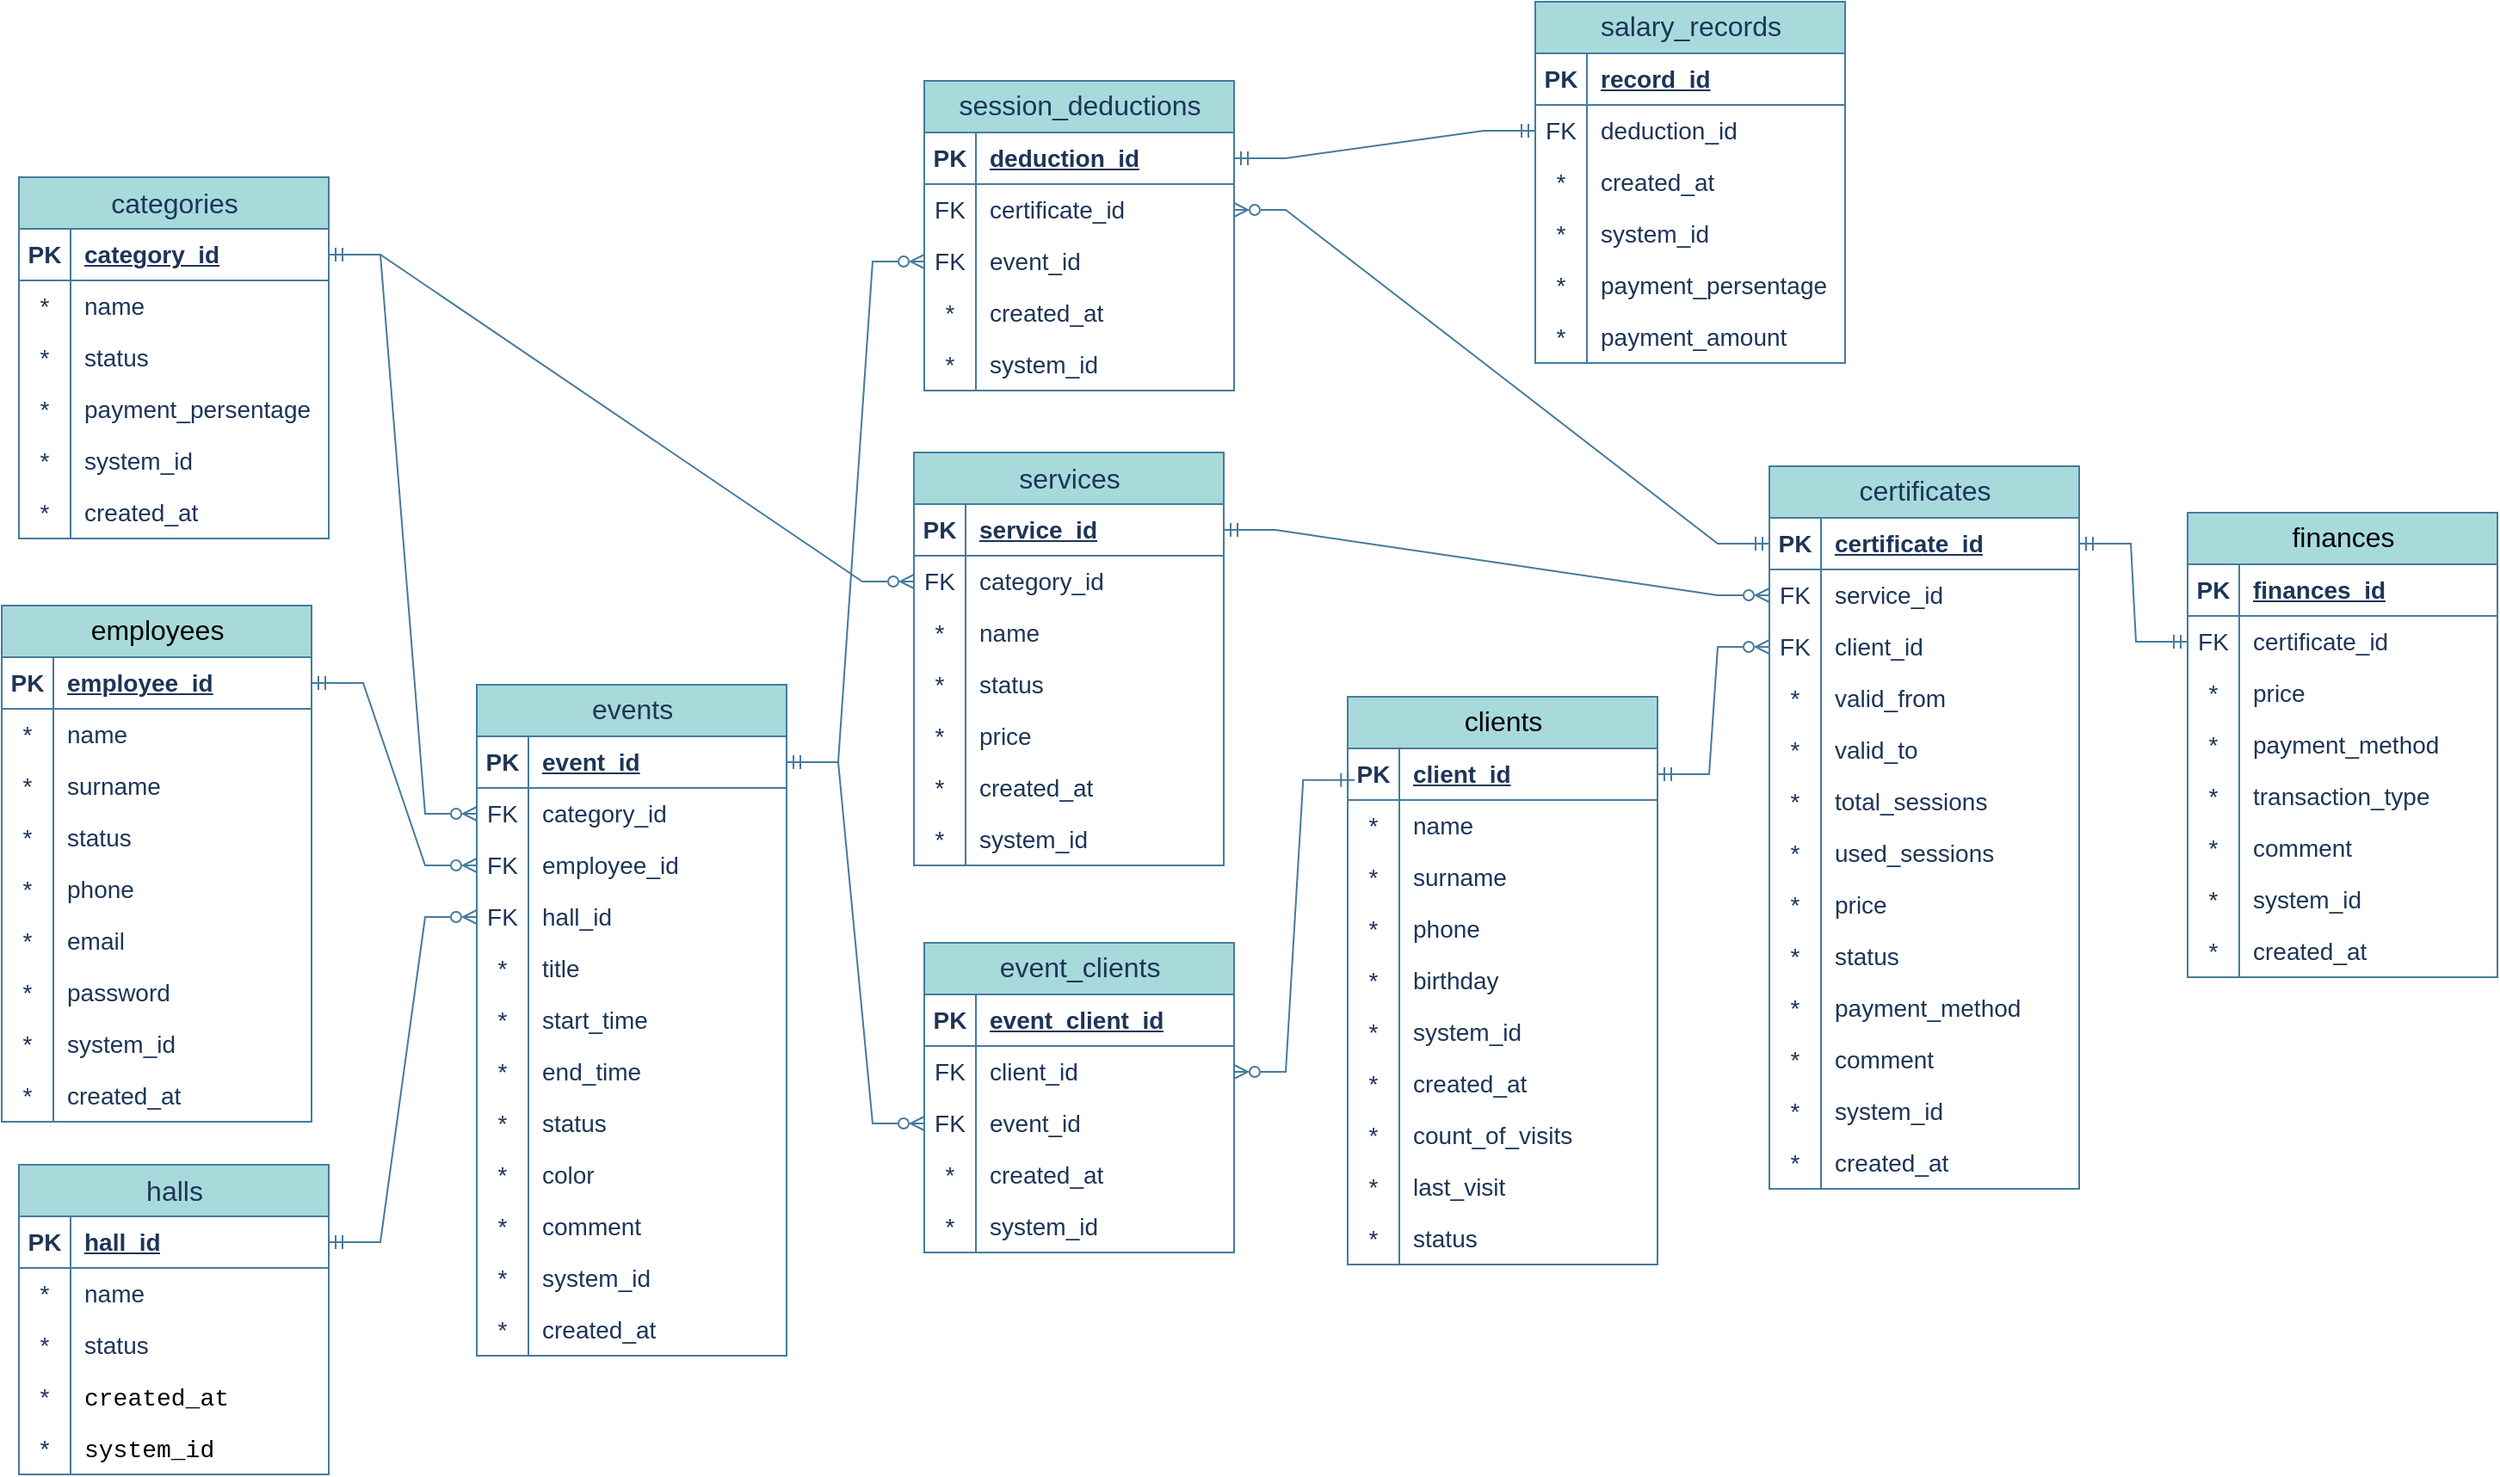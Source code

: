 <mxfile version="27.0.6">
  <diagram name="Страница — 1" id="ccIr9Idtj7LlujaUlDI_">
    <mxGraphModel dx="242" dy="935" grid="0" gridSize="10" guides="1" tooltips="1" connect="0" arrows="1" fold="1" page="0" pageScale="1" pageWidth="827" pageHeight="1169" math="0" shadow="0">
      <root>
        <mxCell id="0" />
        <mxCell id="1" parent="0" />
        <mxCell id="5g0uzKy7zkUvVjqSCsym-1" value="&lt;font style=&quot;font-weight: normal; font-size: 16px;&quot;&gt;halls&lt;/font&gt;" style="shape=table;startSize=30;container=1;collapsible=1;childLayout=tableLayout;fixedRows=1;rowLines=0;fontStyle=1;align=center;resizeLast=1;html=1;labelBackgroundColor=none;fillColor=#A8DADC;strokeColor=#457B9D;fontColor=#1D3557;" parent="1" vertex="1">
          <mxGeometry x="982" y="485" width="180" height="180" as="geometry" />
        </mxCell>
        <mxCell id="5g0uzKy7zkUvVjqSCsym-2" value="" style="shape=tableRow;horizontal=0;startSize=0;swimlaneHead=0;swimlaneBody=0;fillColor=none;collapsible=0;dropTarget=0;points=[[0,0.5],[1,0.5]];portConstraint=eastwest;top=0;left=0;right=0;bottom=1;labelBackgroundColor=none;strokeColor=#457B9D;fontColor=#1D3557;" parent="5g0uzKy7zkUvVjqSCsym-1" vertex="1">
          <mxGeometry y="30" width="180" height="30" as="geometry" />
        </mxCell>
        <mxCell id="5g0uzKy7zkUvVjqSCsym-3" value="&lt;font style=&quot;font-size: 14px;&quot;&gt;PK&lt;/font&gt;" style="shape=partialRectangle;connectable=0;fillColor=none;top=0;left=0;bottom=0;right=0;fontStyle=1;overflow=hidden;whiteSpace=wrap;html=1;labelBackgroundColor=none;strokeColor=#457B9D;fontColor=#1D3557;" parent="5g0uzKy7zkUvVjqSCsym-2" vertex="1">
          <mxGeometry width="30" height="30" as="geometry">
            <mxRectangle width="30" height="30" as="alternateBounds" />
          </mxGeometry>
        </mxCell>
        <mxCell id="5g0uzKy7zkUvVjqSCsym-4" value="&lt;font style=&quot;font-size: 14px;&quot;&gt;hall_id&lt;/font&gt;" style="shape=partialRectangle;connectable=0;fillColor=none;top=0;left=0;bottom=0;right=0;align=left;spacingLeft=6;fontStyle=5;overflow=hidden;whiteSpace=wrap;html=1;labelBackgroundColor=none;strokeColor=#457B9D;fontColor=#1D3557;" parent="5g0uzKy7zkUvVjqSCsym-2" vertex="1">
          <mxGeometry x="30" width="150" height="30" as="geometry">
            <mxRectangle width="150" height="30" as="alternateBounds" />
          </mxGeometry>
        </mxCell>
        <mxCell id="5g0uzKy7zkUvVjqSCsym-5" value="" style="shape=tableRow;horizontal=0;startSize=0;swimlaneHead=0;swimlaneBody=0;fillColor=none;collapsible=0;dropTarget=0;points=[[0,0.5],[1,0.5]];portConstraint=eastwest;top=0;left=0;right=0;bottom=0;labelBackgroundColor=none;fontSize=14;strokeColor=#457B9D;fontColor=#1D3557;" parent="5g0uzKy7zkUvVjqSCsym-1" vertex="1">
          <mxGeometry y="60" width="180" height="30" as="geometry" />
        </mxCell>
        <mxCell id="5g0uzKy7zkUvVjqSCsym-6" value="*" style="shape=partialRectangle;connectable=0;fillColor=none;top=0;left=0;bottom=0;right=0;editable=1;overflow=hidden;whiteSpace=wrap;html=1;labelBackgroundColor=none;fontSize=14;strokeColor=#457B9D;fontColor=#1D3557;" parent="5g0uzKy7zkUvVjqSCsym-5" vertex="1">
          <mxGeometry width="30" height="30" as="geometry">
            <mxRectangle width="30" height="30" as="alternateBounds" />
          </mxGeometry>
        </mxCell>
        <mxCell id="5g0uzKy7zkUvVjqSCsym-7" value="name" style="shape=partialRectangle;connectable=0;fillColor=none;top=0;left=0;bottom=0;right=0;align=left;spacingLeft=6;overflow=hidden;whiteSpace=wrap;html=1;labelBackgroundColor=none;fontSize=14;strokeColor=#457B9D;fontColor=#1D3557;" parent="5g0uzKy7zkUvVjqSCsym-5" vertex="1">
          <mxGeometry x="30" width="150" height="30" as="geometry">
            <mxRectangle width="150" height="30" as="alternateBounds" />
          </mxGeometry>
        </mxCell>
        <mxCell id="5g0uzKy7zkUvVjqSCsym-8" value="" style="shape=tableRow;horizontal=0;startSize=0;swimlaneHead=0;swimlaneBody=0;fillColor=none;collapsible=0;dropTarget=0;points=[[0,0.5],[1,0.5]];portConstraint=eastwest;top=0;left=0;right=0;bottom=0;labelBackgroundColor=none;fontSize=14;strokeColor=#457B9D;fontColor=#1D3557;" parent="5g0uzKy7zkUvVjqSCsym-1" vertex="1">
          <mxGeometry y="90" width="180" height="30" as="geometry" />
        </mxCell>
        <mxCell id="5g0uzKy7zkUvVjqSCsym-9" value="*" style="shape=partialRectangle;connectable=0;fillColor=none;top=0;left=0;bottom=0;right=0;editable=1;overflow=hidden;whiteSpace=wrap;html=1;labelBackgroundColor=none;fontSize=14;strokeColor=#457B9D;fontColor=#1D3557;" parent="5g0uzKy7zkUvVjqSCsym-8" vertex="1">
          <mxGeometry width="30" height="30" as="geometry">
            <mxRectangle width="30" height="30" as="alternateBounds" />
          </mxGeometry>
        </mxCell>
        <mxCell id="5g0uzKy7zkUvVjqSCsym-10" value="status" style="shape=partialRectangle;connectable=0;fillColor=none;top=0;left=0;bottom=0;right=0;align=left;spacingLeft=6;overflow=hidden;whiteSpace=wrap;html=1;labelBackgroundColor=none;fontSize=14;strokeColor=#457B9D;fontColor=#1D3557;" parent="5g0uzKy7zkUvVjqSCsym-8" vertex="1">
          <mxGeometry x="30" width="150" height="30" as="geometry">
            <mxRectangle width="150" height="30" as="alternateBounds" />
          </mxGeometry>
        </mxCell>
        <mxCell id="EgZcL7NxUPw_AYKNewm_-1" value="" style="shape=tableRow;horizontal=0;startSize=0;swimlaneHead=0;swimlaneBody=0;fillColor=none;collapsible=0;dropTarget=0;points=[[0,0.5],[1,0.5]];portConstraint=eastwest;top=0;left=0;right=0;bottom=0;labelBackgroundColor=none;fontSize=14;strokeColor=#457B9D;fontColor=#1D3557;" parent="5g0uzKy7zkUvVjqSCsym-1" vertex="1">
          <mxGeometry y="120" width="180" height="30" as="geometry" />
        </mxCell>
        <mxCell id="EgZcL7NxUPw_AYKNewm_-2" value="*" style="shape=partialRectangle;connectable=0;fillColor=none;top=0;left=0;bottom=0;right=0;editable=1;overflow=hidden;whiteSpace=wrap;html=1;labelBackgroundColor=none;fontSize=14;strokeColor=#457B9D;fontColor=#1D3557;" parent="EgZcL7NxUPw_AYKNewm_-1" vertex="1">
          <mxGeometry width="30" height="30" as="geometry">
            <mxRectangle width="30" height="30" as="alternateBounds" />
          </mxGeometry>
        </mxCell>
        <mxCell id="EgZcL7NxUPw_AYKNewm_-3" value="&lt;div style=&quot;font-family: Consolas, &amp;quot;Courier New&amp;quot;, monospace; line-height: 20px; white-space: pre;&quot;&gt;&lt;font style=&quot;color: rgb(0, 0, 0);&quot;&gt;created_at&lt;/font&gt;&lt;/div&gt;" style="shape=partialRectangle;connectable=0;fillColor=none;top=0;left=0;bottom=0;right=0;align=left;spacingLeft=6;overflow=hidden;whiteSpace=wrap;html=1;labelBackgroundColor=none;fontSize=14;strokeColor=#457B9D;fontColor=#1D3557;" parent="EgZcL7NxUPw_AYKNewm_-1" vertex="1">
          <mxGeometry x="30" width="150" height="30" as="geometry">
            <mxRectangle width="150" height="30" as="alternateBounds" />
          </mxGeometry>
        </mxCell>
        <mxCell id="EgZcL7NxUPw_AYKNewm_-4" value="" style="shape=tableRow;horizontal=0;startSize=0;swimlaneHead=0;swimlaneBody=0;fillColor=none;collapsible=0;dropTarget=0;points=[[0,0.5],[1,0.5]];portConstraint=eastwest;top=0;left=0;right=0;bottom=0;labelBackgroundColor=none;fontSize=14;strokeColor=#457B9D;fontColor=#1D3557;" parent="5g0uzKy7zkUvVjqSCsym-1" vertex="1">
          <mxGeometry y="150" width="180" height="30" as="geometry" />
        </mxCell>
        <mxCell id="EgZcL7NxUPw_AYKNewm_-5" value="*" style="shape=partialRectangle;connectable=0;fillColor=none;top=0;left=0;bottom=0;right=0;editable=1;overflow=hidden;whiteSpace=wrap;html=1;labelBackgroundColor=none;fontSize=14;strokeColor=#457B9D;fontColor=#1D3557;" parent="EgZcL7NxUPw_AYKNewm_-4" vertex="1">
          <mxGeometry width="30" height="30" as="geometry">
            <mxRectangle width="30" height="30" as="alternateBounds" />
          </mxGeometry>
        </mxCell>
        <mxCell id="EgZcL7NxUPw_AYKNewm_-6" value="&lt;div style=&quot;font-family: Consolas, &amp;quot;Courier New&amp;quot;, monospace; line-height: 20px; white-space: pre;&quot;&gt;&lt;font style=&quot;color: rgb(0, 0, 0);&quot;&gt;system_id&lt;/font&gt;&lt;/div&gt;" style="shape=partialRectangle;connectable=0;fillColor=none;top=0;left=0;bottom=0;right=0;align=left;spacingLeft=6;overflow=hidden;whiteSpace=wrap;html=1;labelBackgroundColor=none;fontSize=14;strokeColor=#457B9D;fontColor=#1D3557;" parent="EgZcL7NxUPw_AYKNewm_-4" vertex="1">
          <mxGeometry x="30" width="150" height="30" as="geometry">
            <mxRectangle width="150" height="30" as="alternateBounds" />
          </mxGeometry>
        </mxCell>
        <mxCell id="aOIQy9iWHxWglKpm7I8V-1" value="&lt;div style=&quot;font-weight: normal; line-height: 19px; white-space-collapse: preserve;&quot;&gt;&lt;font face=&quot;Helvetica&quot; style=&quot;color: rgb(0, 0, 0); font-size: 16px;&quot;&gt;employees&lt;/font&gt;&lt;/div&gt;" style="shape=table;startSize=30;container=1;collapsible=1;childLayout=tableLayout;fixedRows=1;rowLines=0;fontStyle=1;align=center;resizeLast=1;html=1;labelBackgroundColor=none;fillColor=#A8DADC;strokeColor=#457B9D;fontColor=#1D3557;" parent="1" vertex="1">
          <mxGeometry x="972" y="160" width="180" height="300" as="geometry" />
        </mxCell>
        <mxCell id="aOIQy9iWHxWglKpm7I8V-2" value="" style="shape=tableRow;horizontal=0;startSize=0;swimlaneHead=0;swimlaneBody=0;fillColor=none;collapsible=0;dropTarget=0;points=[[0,0.5],[1,0.5]];portConstraint=eastwest;top=0;left=0;right=0;bottom=1;labelBackgroundColor=none;strokeColor=#457B9D;fontColor=#1D3557;" parent="aOIQy9iWHxWglKpm7I8V-1" vertex="1">
          <mxGeometry y="30" width="180" height="30" as="geometry" />
        </mxCell>
        <mxCell id="aOIQy9iWHxWglKpm7I8V-3" value="&lt;font style=&quot;font-size: 14px;&quot;&gt;PK&lt;/font&gt;" style="shape=partialRectangle;connectable=0;fillColor=none;top=0;left=0;bottom=0;right=0;fontStyle=1;overflow=hidden;whiteSpace=wrap;html=1;labelBackgroundColor=none;strokeColor=#457B9D;fontColor=#1D3557;" parent="aOIQy9iWHxWglKpm7I8V-2" vertex="1">
          <mxGeometry width="30" height="30" as="geometry">
            <mxRectangle width="30" height="30" as="alternateBounds" />
          </mxGeometry>
        </mxCell>
        <mxCell id="aOIQy9iWHxWglKpm7I8V-4" value="&lt;font style=&quot;font-size: 14px;&quot;&gt;employee_id&lt;/font&gt;" style="shape=partialRectangle;connectable=0;fillColor=none;top=0;left=0;bottom=0;right=0;align=left;spacingLeft=6;fontStyle=5;overflow=hidden;whiteSpace=wrap;html=1;labelBackgroundColor=none;strokeColor=#457B9D;fontColor=#1D3557;" parent="aOIQy9iWHxWglKpm7I8V-2" vertex="1">
          <mxGeometry x="30" width="150" height="30" as="geometry">
            <mxRectangle width="150" height="30" as="alternateBounds" />
          </mxGeometry>
        </mxCell>
        <mxCell id="aOIQy9iWHxWglKpm7I8V-5" value="" style="shape=tableRow;horizontal=0;startSize=0;swimlaneHead=0;swimlaneBody=0;fillColor=none;collapsible=0;dropTarget=0;points=[[0,0.5],[1,0.5]];portConstraint=eastwest;top=0;left=0;right=0;bottom=0;labelBackgroundColor=none;fontSize=14;strokeColor=#457B9D;fontColor=#1D3557;" parent="aOIQy9iWHxWglKpm7I8V-1" vertex="1">
          <mxGeometry y="60" width="180" height="30" as="geometry" />
        </mxCell>
        <mxCell id="aOIQy9iWHxWglKpm7I8V-6" value="*" style="shape=partialRectangle;connectable=0;fillColor=none;top=0;left=0;bottom=0;right=0;editable=1;overflow=hidden;whiteSpace=wrap;html=1;labelBackgroundColor=none;fontSize=14;strokeColor=#457B9D;fontColor=#1D3557;" parent="aOIQy9iWHxWglKpm7I8V-5" vertex="1">
          <mxGeometry width="30" height="30" as="geometry">
            <mxRectangle width="30" height="30" as="alternateBounds" />
          </mxGeometry>
        </mxCell>
        <mxCell id="aOIQy9iWHxWglKpm7I8V-7" value="&lt;font&gt;name&lt;/font&gt;" style="shape=partialRectangle;connectable=0;fillColor=none;top=0;left=0;bottom=0;right=0;align=left;spacingLeft=6;overflow=hidden;whiteSpace=wrap;html=1;labelBackgroundColor=none;fontSize=14;strokeColor=#457B9D;fontColor=#1D3557;" parent="aOIQy9iWHxWglKpm7I8V-5" vertex="1">
          <mxGeometry x="30" width="150" height="30" as="geometry">
            <mxRectangle width="150" height="30" as="alternateBounds" />
          </mxGeometry>
        </mxCell>
        <mxCell id="aOIQy9iWHxWglKpm7I8V-8" value="" style="shape=tableRow;horizontal=0;startSize=0;swimlaneHead=0;swimlaneBody=0;fillColor=none;collapsible=0;dropTarget=0;points=[[0,0.5],[1,0.5]];portConstraint=eastwest;top=0;left=0;right=0;bottom=0;labelBackgroundColor=none;fontSize=14;strokeColor=#457B9D;fontColor=#1D3557;" parent="aOIQy9iWHxWglKpm7I8V-1" vertex="1">
          <mxGeometry y="90" width="180" height="30" as="geometry" />
        </mxCell>
        <mxCell id="aOIQy9iWHxWglKpm7I8V-9" value="*" style="shape=partialRectangle;connectable=0;fillColor=none;top=0;left=0;bottom=0;right=0;editable=1;overflow=hidden;whiteSpace=wrap;html=1;labelBackgroundColor=none;fontSize=14;strokeColor=#457B9D;fontColor=#1D3557;" parent="aOIQy9iWHxWglKpm7I8V-8" vertex="1">
          <mxGeometry width="30" height="30" as="geometry">
            <mxRectangle width="30" height="30" as="alternateBounds" />
          </mxGeometry>
        </mxCell>
        <mxCell id="aOIQy9iWHxWglKpm7I8V-10" value="surname" style="shape=partialRectangle;connectable=0;fillColor=none;top=0;left=0;bottom=0;right=0;align=left;spacingLeft=6;overflow=hidden;whiteSpace=wrap;html=1;labelBackgroundColor=none;fontSize=14;strokeColor=#457B9D;fontColor=#1D3557;" parent="aOIQy9iWHxWglKpm7I8V-8" vertex="1">
          <mxGeometry x="30" width="150" height="30" as="geometry">
            <mxRectangle width="150" height="30" as="alternateBounds" />
          </mxGeometry>
        </mxCell>
        <mxCell id="aOIQy9iWHxWglKpm7I8V-11" value="" style="shape=tableRow;horizontal=0;startSize=0;swimlaneHead=0;swimlaneBody=0;fillColor=none;collapsible=0;dropTarget=0;points=[[0,0.5],[1,0.5]];portConstraint=eastwest;top=0;left=0;right=0;bottom=0;labelBackgroundColor=none;fontSize=14;strokeColor=#457B9D;fontColor=#1D3557;" parent="aOIQy9iWHxWglKpm7I8V-1" vertex="1">
          <mxGeometry y="120" width="180" height="30" as="geometry" />
        </mxCell>
        <mxCell id="aOIQy9iWHxWglKpm7I8V-12" value="*" style="shape=partialRectangle;connectable=0;fillColor=none;top=0;left=0;bottom=0;right=0;editable=1;overflow=hidden;whiteSpace=wrap;html=1;labelBackgroundColor=none;fontSize=14;strokeColor=#457B9D;fontColor=#1D3557;" parent="aOIQy9iWHxWglKpm7I8V-11" vertex="1">
          <mxGeometry width="30" height="30" as="geometry">
            <mxRectangle width="30" height="30" as="alternateBounds" />
          </mxGeometry>
        </mxCell>
        <mxCell id="aOIQy9iWHxWglKpm7I8V-13" value="status" style="shape=partialRectangle;connectable=0;fillColor=none;top=0;left=0;bottom=0;right=0;align=left;spacingLeft=6;overflow=hidden;whiteSpace=wrap;html=1;labelBackgroundColor=none;fontSize=14;strokeColor=#457B9D;fontColor=#1D3557;" parent="aOIQy9iWHxWglKpm7I8V-11" vertex="1">
          <mxGeometry x="30" width="150" height="30" as="geometry">
            <mxRectangle width="150" height="30" as="alternateBounds" />
          </mxGeometry>
        </mxCell>
        <mxCell id="aOIQy9iWHxWglKpm7I8V-14" value="" style="shape=tableRow;horizontal=0;startSize=0;swimlaneHead=0;swimlaneBody=0;fillColor=none;collapsible=0;dropTarget=0;points=[[0,0.5],[1,0.5]];portConstraint=eastwest;top=0;left=0;right=0;bottom=0;labelBackgroundColor=none;fontSize=14;strokeColor=#457B9D;fontColor=#1D3557;" parent="aOIQy9iWHxWglKpm7I8V-1" vertex="1">
          <mxGeometry y="150" width="180" height="30" as="geometry" />
        </mxCell>
        <mxCell id="aOIQy9iWHxWglKpm7I8V-15" value="*" style="shape=partialRectangle;connectable=0;fillColor=none;top=0;left=0;bottom=0;right=0;editable=1;overflow=hidden;whiteSpace=wrap;html=1;labelBackgroundColor=none;fontSize=14;strokeColor=#457B9D;fontColor=#1D3557;" parent="aOIQy9iWHxWglKpm7I8V-14" vertex="1">
          <mxGeometry width="30" height="30" as="geometry">
            <mxRectangle width="30" height="30" as="alternateBounds" />
          </mxGeometry>
        </mxCell>
        <mxCell id="aOIQy9iWHxWglKpm7I8V-16" value="phone" style="shape=partialRectangle;connectable=0;fillColor=none;top=0;left=0;bottom=0;right=0;align=left;spacingLeft=6;overflow=hidden;whiteSpace=wrap;html=1;labelBackgroundColor=none;fontSize=14;strokeColor=#457B9D;fontColor=#1D3557;" parent="aOIQy9iWHxWglKpm7I8V-14" vertex="1">
          <mxGeometry x="30" width="150" height="30" as="geometry">
            <mxRectangle width="150" height="30" as="alternateBounds" />
          </mxGeometry>
        </mxCell>
        <mxCell id="aOIQy9iWHxWglKpm7I8V-17" value="" style="shape=tableRow;horizontal=0;startSize=0;swimlaneHead=0;swimlaneBody=0;fillColor=none;collapsible=0;dropTarget=0;points=[[0,0.5],[1,0.5]];portConstraint=eastwest;top=0;left=0;right=0;bottom=0;labelBackgroundColor=none;fontSize=14;strokeColor=#457B9D;fontColor=#1D3557;" parent="aOIQy9iWHxWglKpm7I8V-1" vertex="1">
          <mxGeometry y="180" width="180" height="30" as="geometry" />
        </mxCell>
        <mxCell id="aOIQy9iWHxWglKpm7I8V-18" value="*" style="shape=partialRectangle;connectable=0;fillColor=none;top=0;left=0;bottom=0;right=0;editable=1;overflow=hidden;whiteSpace=wrap;html=1;labelBackgroundColor=none;fontSize=14;strokeColor=#457B9D;fontColor=#1D3557;" parent="aOIQy9iWHxWglKpm7I8V-17" vertex="1">
          <mxGeometry width="30" height="30" as="geometry">
            <mxRectangle width="30" height="30" as="alternateBounds" />
          </mxGeometry>
        </mxCell>
        <mxCell id="aOIQy9iWHxWglKpm7I8V-19" value="email" style="shape=partialRectangle;connectable=0;fillColor=none;top=0;left=0;bottom=0;right=0;align=left;spacingLeft=6;overflow=hidden;whiteSpace=wrap;html=1;labelBackgroundColor=none;fontSize=14;strokeColor=#457B9D;fontColor=#1D3557;" parent="aOIQy9iWHxWglKpm7I8V-17" vertex="1">
          <mxGeometry x="30" width="150" height="30" as="geometry">
            <mxRectangle width="150" height="30" as="alternateBounds" />
          </mxGeometry>
        </mxCell>
        <mxCell id="aOIQy9iWHxWglKpm7I8V-23" value="" style="shape=tableRow;horizontal=0;startSize=0;swimlaneHead=0;swimlaneBody=0;fillColor=none;collapsible=0;dropTarget=0;points=[[0,0.5],[1,0.5]];portConstraint=eastwest;top=0;left=0;right=0;bottom=0;labelBackgroundColor=none;fontSize=14;strokeColor=#457B9D;fontColor=#1D3557;" parent="aOIQy9iWHxWglKpm7I8V-1" vertex="1">
          <mxGeometry y="210" width="180" height="30" as="geometry" />
        </mxCell>
        <mxCell id="aOIQy9iWHxWglKpm7I8V-24" value="*" style="shape=partialRectangle;connectable=0;fillColor=none;top=0;left=0;bottom=0;right=0;editable=1;overflow=hidden;whiteSpace=wrap;html=1;labelBackgroundColor=none;fontSize=14;strokeColor=#457B9D;fontColor=#1D3557;" parent="aOIQy9iWHxWglKpm7I8V-23" vertex="1">
          <mxGeometry width="30" height="30" as="geometry">
            <mxRectangle width="30" height="30" as="alternateBounds" />
          </mxGeometry>
        </mxCell>
        <mxCell id="aOIQy9iWHxWglKpm7I8V-25" value="password" style="shape=partialRectangle;connectable=0;fillColor=none;top=0;left=0;bottom=0;right=0;align=left;spacingLeft=6;overflow=hidden;whiteSpace=wrap;html=1;labelBackgroundColor=none;fontSize=14;strokeColor=#457B9D;fontColor=#1D3557;" parent="aOIQy9iWHxWglKpm7I8V-23" vertex="1">
          <mxGeometry x="30" width="150" height="30" as="geometry">
            <mxRectangle width="150" height="30" as="alternateBounds" />
          </mxGeometry>
        </mxCell>
        <mxCell id="EgZcL7NxUPw_AYKNewm_-7" value="" style="shape=tableRow;horizontal=0;startSize=0;swimlaneHead=0;swimlaneBody=0;fillColor=none;collapsible=0;dropTarget=0;points=[[0,0.5],[1,0.5]];portConstraint=eastwest;top=0;left=0;right=0;bottom=0;labelBackgroundColor=none;fontSize=14;strokeColor=#457B9D;fontColor=#1D3557;" parent="aOIQy9iWHxWglKpm7I8V-1" vertex="1">
          <mxGeometry y="240" width="180" height="30" as="geometry" />
        </mxCell>
        <mxCell id="EgZcL7NxUPw_AYKNewm_-8" value="*" style="shape=partialRectangle;connectable=0;fillColor=none;top=0;left=0;bottom=0;right=0;editable=1;overflow=hidden;whiteSpace=wrap;html=1;labelBackgroundColor=none;fontSize=14;strokeColor=#457B9D;fontColor=#1D3557;" parent="EgZcL7NxUPw_AYKNewm_-7" vertex="1">
          <mxGeometry width="30" height="30" as="geometry">
            <mxRectangle width="30" height="30" as="alternateBounds" />
          </mxGeometry>
        </mxCell>
        <mxCell id="EgZcL7NxUPw_AYKNewm_-9" value="system_id" style="shape=partialRectangle;connectable=0;fillColor=none;top=0;left=0;bottom=0;right=0;align=left;spacingLeft=6;overflow=hidden;whiteSpace=wrap;html=1;labelBackgroundColor=none;fontSize=14;strokeColor=#457B9D;fontColor=#1D3557;" parent="EgZcL7NxUPw_AYKNewm_-7" vertex="1">
          <mxGeometry x="30" width="150" height="30" as="geometry">
            <mxRectangle width="150" height="30" as="alternateBounds" />
          </mxGeometry>
        </mxCell>
        <mxCell id="EgZcL7NxUPw_AYKNewm_-10" value="" style="shape=tableRow;horizontal=0;startSize=0;swimlaneHead=0;swimlaneBody=0;fillColor=none;collapsible=0;dropTarget=0;points=[[0,0.5],[1,0.5]];portConstraint=eastwest;top=0;left=0;right=0;bottom=0;labelBackgroundColor=none;fontSize=14;strokeColor=#457B9D;fontColor=#1D3557;" parent="aOIQy9iWHxWglKpm7I8V-1" vertex="1">
          <mxGeometry y="270" width="180" height="30" as="geometry" />
        </mxCell>
        <mxCell id="EgZcL7NxUPw_AYKNewm_-11" value="*" style="shape=partialRectangle;connectable=0;fillColor=none;top=0;left=0;bottom=0;right=0;editable=1;overflow=hidden;whiteSpace=wrap;html=1;labelBackgroundColor=none;fontSize=14;strokeColor=#457B9D;fontColor=#1D3557;" parent="EgZcL7NxUPw_AYKNewm_-10" vertex="1">
          <mxGeometry width="30" height="30" as="geometry">
            <mxRectangle width="30" height="30" as="alternateBounds" />
          </mxGeometry>
        </mxCell>
        <mxCell id="EgZcL7NxUPw_AYKNewm_-12" value="created_at" style="shape=partialRectangle;connectable=0;fillColor=none;top=0;left=0;bottom=0;right=0;align=left;spacingLeft=6;overflow=hidden;whiteSpace=wrap;html=1;labelBackgroundColor=none;fontSize=14;strokeColor=#457B9D;fontColor=#1D3557;" parent="EgZcL7NxUPw_AYKNewm_-10" vertex="1">
          <mxGeometry x="30" width="150" height="30" as="geometry">
            <mxRectangle width="150" height="30" as="alternateBounds" />
          </mxGeometry>
        </mxCell>
        <mxCell id="aOIQy9iWHxWglKpm7I8V-26" value="&lt;font style=&quot;font-weight: normal; font-size: 16px;&quot;&gt;categories&lt;/font&gt;" style="shape=table;startSize=30;container=1;collapsible=1;childLayout=tableLayout;fixedRows=1;rowLines=0;fontStyle=1;align=center;resizeLast=1;html=1;labelBackgroundColor=none;fillColor=#A8DADC;strokeColor=#457B9D;fontColor=#1D3557;" parent="1" vertex="1">
          <mxGeometry x="982" y="-89" width="180" height="210" as="geometry" />
        </mxCell>
        <mxCell id="aOIQy9iWHxWglKpm7I8V-27" value="" style="shape=tableRow;horizontal=0;startSize=0;swimlaneHead=0;swimlaneBody=0;fillColor=none;collapsible=0;dropTarget=0;points=[[0,0.5],[1,0.5]];portConstraint=eastwest;top=0;left=0;right=0;bottom=1;labelBackgroundColor=none;strokeColor=#457B9D;fontColor=#1D3557;" parent="aOIQy9iWHxWglKpm7I8V-26" vertex="1">
          <mxGeometry y="30" width="180" height="30" as="geometry" />
        </mxCell>
        <mxCell id="aOIQy9iWHxWglKpm7I8V-28" value="&lt;font style=&quot;font-size: 14px;&quot;&gt;PK&lt;/font&gt;" style="shape=partialRectangle;connectable=0;fillColor=none;top=0;left=0;bottom=0;right=0;fontStyle=1;overflow=hidden;whiteSpace=wrap;html=1;labelBackgroundColor=none;strokeColor=#457B9D;fontColor=#1D3557;" parent="aOIQy9iWHxWglKpm7I8V-27" vertex="1">
          <mxGeometry width="30" height="30" as="geometry">
            <mxRectangle width="30" height="30" as="alternateBounds" />
          </mxGeometry>
        </mxCell>
        <mxCell id="aOIQy9iWHxWglKpm7I8V-29" value="&lt;font style=&quot;font-size: 14px;&quot;&gt;category_id&lt;/font&gt;" style="shape=partialRectangle;connectable=0;fillColor=none;top=0;left=0;bottom=0;right=0;align=left;spacingLeft=6;fontStyle=5;overflow=hidden;whiteSpace=wrap;html=1;labelBackgroundColor=none;strokeColor=#457B9D;fontColor=#1D3557;" parent="aOIQy9iWHxWglKpm7I8V-27" vertex="1">
          <mxGeometry x="30" width="150" height="30" as="geometry">
            <mxRectangle width="150" height="30" as="alternateBounds" />
          </mxGeometry>
        </mxCell>
        <mxCell id="aOIQy9iWHxWglKpm7I8V-30" value="" style="shape=tableRow;horizontal=0;startSize=0;swimlaneHead=0;swimlaneBody=0;fillColor=none;collapsible=0;dropTarget=0;points=[[0,0.5],[1,0.5]];portConstraint=eastwest;top=0;left=0;right=0;bottom=0;labelBackgroundColor=none;fontSize=14;strokeColor=#457B9D;fontColor=#1D3557;" parent="aOIQy9iWHxWglKpm7I8V-26" vertex="1">
          <mxGeometry y="60" width="180" height="30" as="geometry" />
        </mxCell>
        <mxCell id="aOIQy9iWHxWglKpm7I8V-31" value="*" style="shape=partialRectangle;connectable=0;fillColor=none;top=0;left=0;bottom=0;right=0;editable=1;overflow=hidden;whiteSpace=wrap;html=1;labelBackgroundColor=none;fontSize=14;strokeColor=#457B9D;fontColor=#1D3557;" parent="aOIQy9iWHxWglKpm7I8V-30" vertex="1">
          <mxGeometry width="30" height="30" as="geometry">
            <mxRectangle width="30" height="30" as="alternateBounds" />
          </mxGeometry>
        </mxCell>
        <mxCell id="aOIQy9iWHxWglKpm7I8V-32" value="&lt;font&gt;name&lt;/font&gt;" style="shape=partialRectangle;connectable=0;fillColor=none;top=0;left=0;bottom=0;right=0;align=left;spacingLeft=6;overflow=hidden;whiteSpace=wrap;html=1;labelBackgroundColor=none;fontSize=14;strokeColor=#457B9D;fontColor=#1D3557;" parent="aOIQy9iWHxWglKpm7I8V-30" vertex="1">
          <mxGeometry x="30" width="150" height="30" as="geometry">
            <mxRectangle width="150" height="30" as="alternateBounds" />
          </mxGeometry>
        </mxCell>
        <mxCell id="aOIQy9iWHxWglKpm7I8V-33" value="" style="shape=tableRow;horizontal=0;startSize=0;swimlaneHead=0;swimlaneBody=0;fillColor=none;collapsible=0;dropTarget=0;points=[[0,0.5],[1,0.5]];portConstraint=eastwest;top=0;left=0;right=0;bottom=0;labelBackgroundColor=none;fontSize=14;strokeColor=#457B9D;fontColor=#1D3557;" parent="aOIQy9iWHxWglKpm7I8V-26" vertex="1">
          <mxGeometry y="90" width="180" height="30" as="geometry" />
        </mxCell>
        <mxCell id="aOIQy9iWHxWglKpm7I8V-34" value="*" style="shape=partialRectangle;connectable=0;fillColor=none;top=0;left=0;bottom=0;right=0;editable=1;overflow=hidden;whiteSpace=wrap;html=1;labelBackgroundColor=none;fontSize=14;strokeColor=#457B9D;fontColor=#1D3557;" parent="aOIQy9iWHxWglKpm7I8V-33" vertex="1">
          <mxGeometry width="30" height="30" as="geometry">
            <mxRectangle width="30" height="30" as="alternateBounds" />
          </mxGeometry>
        </mxCell>
        <mxCell id="aOIQy9iWHxWglKpm7I8V-35" value="&lt;font&gt;status&lt;/font&gt;" style="shape=partialRectangle;connectable=0;fillColor=none;top=0;left=0;bottom=0;right=0;align=left;spacingLeft=6;overflow=hidden;whiteSpace=wrap;html=1;labelBackgroundColor=none;fontSize=14;strokeColor=#457B9D;fontColor=#1D3557;" parent="aOIQy9iWHxWglKpm7I8V-33" vertex="1">
          <mxGeometry x="30" width="150" height="30" as="geometry">
            <mxRectangle width="150" height="30" as="alternateBounds" />
          </mxGeometry>
        </mxCell>
        <mxCell id="CvB-T7eVJQjJCjUuPXTT-32" value="" style="shape=tableRow;horizontal=0;startSize=0;swimlaneHead=0;swimlaneBody=0;fillColor=none;collapsible=0;dropTarget=0;points=[[0,0.5],[1,0.5]];portConstraint=eastwest;top=0;left=0;right=0;bottom=0;labelBackgroundColor=none;fontSize=14;strokeColor=#457B9D;fontColor=#1D3557;" parent="aOIQy9iWHxWglKpm7I8V-26" vertex="1">
          <mxGeometry y="120" width="180" height="30" as="geometry" />
        </mxCell>
        <mxCell id="CvB-T7eVJQjJCjUuPXTT-33" value="*" style="shape=partialRectangle;connectable=0;fillColor=none;top=0;left=0;bottom=0;right=0;editable=1;overflow=hidden;whiteSpace=wrap;html=1;labelBackgroundColor=none;fontSize=14;strokeColor=#457B9D;fontColor=#1D3557;" parent="CvB-T7eVJQjJCjUuPXTT-32" vertex="1">
          <mxGeometry width="30" height="30" as="geometry">
            <mxRectangle width="30" height="30" as="alternateBounds" />
          </mxGeometry>
        </mxCell>
        <mxCell id="CvB-T7eVJQjJCjUuPXTT-34" value="&lt;font&gt;payment_persentage&lt;/font&gt;" style="shape=partialRectangle;connectable=0;fillColor=none;top=0;left=0;bottom=0;right=0;align=left;spacingLeft=6;overflow=hidden;whiteSpace=wrap;html=1;labelBackgroundColor=none;fontSize=14;strokeColor=#457B9D;fontColor=#1D3557;" parent="CvB-T7eVJQjJCjUuPXTT-32" vertex="1">
          <mxGeometry x="30" width="150" height="30" as="geometry">
            <mxRectangle width="150" height="30" as="alternateBounds" />
          </mxGeometry>
        </mxCell>
        <mxCell id="EgZcL7NxUPw_AYKNewm_-16" value="" style="shape=tableRow;horizontal=0;startSize=0;swimlaneHead=0;swimlaneBody=0;fillColor=none;collapsible=0;dropTarget=0;points=[[0,0.5],[1,0.5]];portConstraint=eastwest;top=0;left=0;right=0;bottom=0;labelBackgroundColor=none;fontSize=14;strokeColor=#457B9D;fontColor=#1D3557;" parent="aOIQy9iWHxWglKpm7I8V-26" vertex="1">
          <mxGeometry y="150" width="180" height="30" as="geometry" />
        </mxCell>
        <mxCell id="EgZcL7NxUPw_AYKNewm_-17" value="*" style="shape=partialRectangle;connectable=0;fillColor=none;top=0;left=0;bottom=0;right=0;editable=1;overflow=hidden;whiteSpace=wrap;html=1;labelBackgroundColor=none;fontSize=14;strokeColor=#457B9D;fontColor=#1D3557;" parent="EgZcL7NxUPw_AYKNewm_-16" vertex="1">
          <mxGeometry width="30" height="30" as="geometry">
            <mxRectangle width="30" height="30" as="alternateBounds" />
          </mxGeometry>
        </mxCell>
        <mxCell id="EgZcL7NxUPw_AYKNewm_-18" value="&lt;font&gt;system_id&lt;/font&gt;" style="shape=partialRectangle;connectable=0;fillColor=none;top=0;left=0;bottom=0;right=0;align=left;spacingLeft=6;overflow=hidden;whiteSpace=wrap;html=1;labelBackgroundColor=none;fontSize=14;strokeColor=#457B9D;fontColor=#1D3557;" parent="EgZcL7NxUPw_AYKNewm_-16" vertex="1">
          <mxGeometry x="30" width="150" height="30" as="geometry">
            <mxRectangle width="150" height="30" as="alternateBounds" />
          </mxGeometry>
        </mxCell>
        <mxCell id="EgZcL7NxUPw_AYKNewm_-13" value="" style="shape=tableRow;horizontal=0;startSize=0;swimlaneHead=0;swimlaneBody=0;fillColor=none;collapsible=0;dropTarget=0;points=[[0,0.5],[1,0.5]];portConstraint=eastwest;top=0;left=0;right=0;bottom=0;labelBackgroundColor=none;fontSize=14;strokeColor=#457B9D;fontColor=#1D3557;" parent="aOIQy9iWHxWglKpm7I8V-26" vertex="1">
          <mxGeometry y="180" width="180" height="30" as="geometry" />
        </mxCell>
        <mxCell id="EgZcL7NxUPw_AYKNewm_-14" value="*" style="shape=partialRectangle;connectable=0;fillColor=none;top=0;left=0;bottom=0;right=0;editable=1;overflow=hidden;whiteSpace=wrap;html=1;labelBackgroundColor=none;fontSize=14;strokeColor=#457B9D;fontColor=#1D3557;" parent="EgZcL7NxUPw_AYKNewm_-13" vertex="1">
          <mxGeometry width="30" height="30" as="geometry">
            <mxRectangle width="30" height="30" as="alternateBounds" />
          </mxGeometry>
        </mxCell>
        <mxCell id="EgZcL7NxUPw_AYKNewm_-15" value="&lt;font&gt;created_at&lt;/font&gt;" style="shape=partialRectangle;connectable=0;fillColor=none;top=0;left=0;bottom=0;right=0;align=left;spacingLeft=6;overflow=hidden;whiteSpace=wrap;html=1;labelBackgroundColor=none;fontSize=14;strokeColor=#457B9D;fontColor=#1D3557;" parent="EgZcL7NxUPw_AYKNewm_-13" vertex="1">
          <mxGeometry x="30" width="150" height="30" as="geometry">
            <mxRectangle width="150" height="30" as="alternateBounds" />
          </mxGeometry>
        </mxCell>
        <mxCell id="aOIQy9iWHxWglKpm7I8V-36" value="&lt;font style=&quot;font-weight: normal; font-size: 16px;&quot;&gt;services&lt;/font&gt;" style="shape=table;startSize=30;container=1;collapsible=1;childLayout=tableLayout;fixedRows=1;rowLines=0;fontStyle=1;align=center;resizeLast=1;html=1;labelBackgroundColor=none;fillColor=#A8DADC;strokeColor=#457B9D;fontColor=#1D3557;" parent="1" vertex="1">
          <mxGeometry x="1502" y="71" width="180" height="240" as="geometry" />
        </mxCell>
        <mxCell id="aOIQy9iWHxWglKpm7I8V-37" value="" style="shape=tableRow;horizontal=0;startSize=0;swimlaneHead=0;swimlaneBody=0;fillColor=none;collapsible=0;dropTarget=0;points=[[0,0.5],[1,0.5]];portConstraint=eastwest;top=0;left=0;right=0;bottom=1;labelBackgroundColor=none;fontSize=14;strokeColor=#457B9D;fontColor=#1D3557;" parent="aOIQy9iWHxWglKpm7I8V-36" vertex="1">
          <mxGeometry y="30" width="180" height="30" as="geometry" />
        </mxCell>
        <mxCell id="aOIQy9iWHxWglKpm7I8V-38" value="PK" style="shape=partialRectangle;connectable=0;fillColor=none;top=0;left=0;bottom=0;right=0;fontStyle=1;overflow=hidden;whiteSpace=wrap;html=1;labelBackgroundColor=none;fontSize=14;strokeColor=#457B9D;fontColor=#1D3557;" parent="aOIQy9iWHxWglKpm7I8V-37" vertex="1">
          <mxGeometry width="30" height="30" as="geometry">
            <mxRectangle width="30" height="30" as="alternateBounds" />
          </mxGeometry>
        </mxCell>
        <mxCell id="aOIQy9iWHxWglKpm7I8V-39" value="service_id" style="shape=partialRectangle;connectable=0;fillColor=none;top=0;left=0;bottom=0;right=0;align=left;spacingLeft=6;fontStyle=5;overflow=hidden;whiteSpace=wrap;html=1;labelBackgroundColor=none;fontSize=14;strokeColor=#457B9D;fontColor=#1D3557;" parent="aOIQy9iWHxWglKpm7I8V-37" vertex="1">
          <mxGeometry x="30" width="150" height="30" as="geometry">
            <mxRectangle width="150" height="30" as="alternateBounds" />
          </mxGeometry>
        </mxCell>
        <mxCell id="aOIQy9iWHxWglKpm7I8V-40" value="" style="shape=tableRow;horizontal=0;startSize=0;swimlaneHead=0;swimlaneBody=0;fillColor=none;collapsible=0;dropTarget=0;points=[[0,0.5],[1,0.5]];portConstraint=eastwest;top=0;left=0;right=0;bottom=0;labelBackgroundColor=none;fontSize=14;strokeColor=#457B9D;fontColor=#1D3557;" parent="aOIQy9iWHxWglKpm7I8V-36" vertex="1">
          <mxGeometry y="60" width="180" height="30" as="geometry" />
        </mxCell>
        <mxCell id="aOIQy9iWHxWglKpm7I8V-41" value="FK" style="shape=partialRectangle;connectable=0;fillColor=none;top=0;left=0;bottom=0;right=0;editable=1;overflow=hidden;whiteSpace=wrap;html=1;labelBackgroundColor=none;fontSize=14;strokeColor=#457B9D;fontColor=#1D3557;" parent="aOIQy9iWHxWglKpm7I8V-40" vertex="1">
          <mxGeometry width="30" height="30" as="geometry">
            <mxRectangle width="30" height="30" as="alternateBounds" />
          </mxGeometry>
        </mxCell>
        <mxCell id="aOIQy9iWHxWglKpm7I8V-42" value="category_id" style="shape=partialRectangle;connectable=0;fillColor=none;top=0;left=0;bottom=0;right=0;align=left;spacingLeft=6;overflow=hidden;whiteSpace=wrap;html=1;labelBackgroundColor=none;fontSize=14;strokeColor=#457B9D;fontColor=#1D3557;" parent="aOIQy9iWHxWglKpm7I8V-40" vertex="1">
          <mxGeometry x="30" width="150" height="30" as="geometry">
            <mxRectangle width="150" height="30" as="alternateBounds" />
          </mxGeometry>
        </mxCell>
        <mxCell id="aOIQy9iWHxWglKpm7I8V-43" value="" style="shape=tableRow;horizontal=0;startSize=0;swimlaneHead=0;swimlaneBody=0;fillColor=none;collapsible=0;dropTarget=0;points=[[0,0.5],[1,0.5]];portConstraint=eastwest;top=0;left=0;right=0;bottom=0;labelBackgroundColor=none;fontSize=14;strokeColor=#457B9D;fontColor=#1D3557;" parent="aOIQy9iWHxWglKpm7I8V-36" vertex="1">
          <mxGeometry y="90" width="180" height="30" as="geometry" />
        </mxCell>
        <mxCell id="aOIQy9iWHxWglKpm7I8V-44" value="*" style="shape=partialRectangle;connectable=0;fillColor=none;top=0;left=0;bottom=0;right=0;editable=1;overflow=hidden;whiteSpace=wrap;html=1;labelBackgroundColor=none;fontSize=14;strokeColor=#457B9D;fontColor=#1D3557;" parent="aOIQy9iWHxWglKpm7I8V-43" vertex="1">
          <mxGeometry width="30" height="30" as="geometry">
            <mxRectangle width="30" height="30" as="alternateBounds" />
          </mxGeometry>
        </mxCell>
        <mxCell id="aOIQy9iWHxWglKpm7I8V-45" value="name" style="shape=partialRectangle;connectable=0;fillColor=none;top=0;left=0;bottom=0;right=0;align=left;spacingLeft=6;overflow=hidden;whiteSpace=wrap;html=1;labelBackgroundColor=none;fontSize=14;strokeColor=#457B9D;fontColor=#1D3557;" parent="aOIQy9iWHxWglKpm7I8V-43" vertex="1">
          <mxGeometry x="30" width="150" height="30" as="geometry">
            <mxRectangle width="150" height="30" as="alternateBounds" />
          </mxGeometry>
        </mxCell>
        <mxCell id="aOIQy9iWHxWglKpm7I8V-46" value="" style="shape=tableRow;horizontal=0;startSize=0;swimlaneHead=0;swimlaneBody=0;fillColor=none;collapsible=0;dropTarget=0;points=[[0,0.5],[1,0.5]];portConstraint=eastwest;top=0;left=0;right=0;bottom=0;labelBackgroundColor=none;fontSize=14;strokeColor=#457B9D;fontColor=#1D3557;" parent="aOIQy9iWHxWglKpm7I8V-36" vertex="1">
          <mxGeometry y="120" width="180" height="30" as="geometry" />
        </mxCell>
        <mxCell id="aOIQy9iWHxWglKpm7I8V-47" value="*" style="shape=partialRectangle;connectable=0;fillColor=none;top=0;left=0;bottom=0;right=0;editable=1;overflow=hidden;whiteSpace=wrap;html=1;labelBackgroundColor=none;fontSize=14;strokeColor=#457B9D;fontColor=#1D3557;" parent="aOIQy9iWHxWglKpm7I8V-46" vertex="1">
          <mxGeometry width="30" height="30" as="geometry">
            <mxRectangle width="30" height="30" as="alternateBounds" />
          </mxGeometry>
        </mxCell>
        <mxCell id="aOIQy9iWHxWglKpm7I8V-48" value="status" style="shape=partialRectangle;connectable=0;fillColor=none;top=0;left=0;bottom=0;right=0;align=left;spacingLeft=6;overflow=hidden;whiteSpace=wrap;html=1;labelBackgroundColor=none;fontSize=14;strokeColor=#457B9D;fontColor=#1D3557;" parent="aOIQy9iWHxWglKpm7I8V-46" vertex="1">
          <mxGeometry x="30" width="150" height="30" as="geometry">
            <mxRectangle width="150" height="30" as="alternateBounds" />
          </mxGeometry>
        </mxCell>
        <mxCell id="aOIQy9iWHxWglKpm7I8V-49" value="" style="shape=tableRow;horizontal=0;startSize=0;swimlaneHead=0;swimlaneBody=0;fillColor=none;collapsible=0;dropTarget=0;points=[[0,0.5],[1,0.5]];portConstraint=eastwest;top=0;left=0;right=0;bottom=0;labelBackgroundColor=none;fontSize=14;strokeColor=#457B9D;fontColor=#1D3557;" parent="aOIQy9iWHxWglKpm7I8V-36" vertex="1">
          <mxGeometry y="150" width="180" height="30" as="geometry" />
        </mxCell>
        <mxCell id="aOIQy9iWHxWglKpm7I8V-50" value="*" style="shape=partialRectangle;connectable=0;fillColor=none;top=0;left=0;bottom=0;right=0;editable=1;overflow=hidden;whiteSpace=wrap;html=1;labelBackgroundColor=none;fontSize=14;strokeColor=#457B9D;fontColor=#1D3557;" parent="aOIQy9iWHxWglKpm7I8V-49" vertex="1">
          <mxGeometry width="30" height="30" as="geometry">
            <mxRectangle width="30" height="30" as="alternateBounds" />
          </mxGeometry>
        </mxCell>
        <mxCell id="aOIQy9iWHxWglKpm7I8V-51" value="price" style="shape=partialRectangle;connectable=0;fillColor=none;top=0;left=0;bottom=0;right=0;align=left;spacingLeft=6;overflow=hidden;whiteSpace=wrap;html=1;labelBackgroundColor=none;fontSize=14;strokeColor=#457B9D;fontColor=#1D3557;" parent="aOIQy9iWHxWglKpm7I8V-49" vertex="1">
          <mxGeometry x="30" width="150" height="30" as="geometry">
            <mxRectangle width="150" height="30" as="alternateBounds" />
          </mxGeometry>
        </mxCell>
        <mxCell id="EgZcL7NxUPw_AYKNewm_-19" value="" style="shape=tableRow;horizontal=0;startSize=0;swimlaneHead=0;swimlaneBody=0;fillColor=none;collapsible=0;dropTarget=0;points=[[0,0.5],[1,0.5]];portConstraint=eastwest;top=0;left=0;right=0;bottom=0;labelBackgroundColor=none;fontSize=14;strokeColor=#457B9D;fontColor=#1D3557;" parent="aOIQy9iWHxWglKpm7I8V-36" vertex="1">
          <mxGeometry y="180" width="180" height="30" as="geometry" />
        </mxCell>
        <mxCell id="EgZcL7NxUPw_AYKNewm_-20" value="*" style="shape=partialRectangle;connectable=0;fillColor=none;top=0;left=0;bottom=0;right=0;editable=1;overflow=hidden;whiteSpace=wrap;html=1;labelBackgroundColor=none;fontSize=14;strokeColor=#457B9D;fontColor=#1D3557;" parent="EgZcL7NxUPw_AYKNewm_-19" vertex="1">
          <mxGeometry width="30" height="30" as="geometry">
            <mxRectangle width="30" height="30" as="alternateBounds" />
          </mxGeometry>
        </mxCell>
        <mxCell id="EgZcL7NxUPw_AYKNewm_-21" value="created_at" style="shape=partialRectangle;connectable=0;fillColor=none;top=0;left=0;bottom=0;right=0;align=left;spacingLeft=6;overflow=hidden;whiteSpace=wrap;html=1;labelBackgroundColor=none;fontSize=14;strokeColor=#457B9D;fontColor=#1D3557;" parent="EgZcL7NxUPw_AYKNewm_-19" vertex="1">
          <mxGeometry x="30" width="150" height="30" as="geometry">
            <mxRectangle width="150" height="30" as="alternateBounds" />
          </mxGeometry>
        </mxCell>
        <mxCell id="EgZcL7NxUPw_AYKNewm_-22" value="" style="shape=tableRow;horizontal=0;startSize=0;swimlaneHead=0;swimlaneBody=0;fillColor=none;collapsible=0;dropTarget=0;points=[[0,0.5],[1,0.5]];portConstraint=eastwest;top=0;left=0;right=0;bottom=0;labelBackgroundColor=none;fontSize=14;strokeColor=#457B9D;fontColor=#1D3557;" parent="aOIQy9iWHxWglKpm7I8V-36" vertex="1">
          <mxGeometry y="210" width="180" height="30" as="geometry" />
        </mxCell>
        <mxCell id="EgZcL7NxUPw_AYKNewm_-23" value="*" style="shape=partialRectangle;connectable=0;fillColor=none;top=0;left=0;bottom=0;right=0;editable=1;overflow=hidden;whiteSpace=wrap;html=1;labelBackgroundColor=none;fontSize=14;strokeColor=#457B9D;fontColor=#1D3557;" parent="EgZcL7NxUPw_AYKNewm_-22" vertex="1">
          <mxGeometry width="30" height="30" as="geometry">
            <mxRectangle width="30" height="30" as="alternateBounds" />
          </mxGeometry>
        </mxCell>
        <mxCell id="EgZcL7NxUPw_AYKNewm_-24" value="system_id" style="shape=partialRectangle;connectable=0;fillColor=none;top=0;left=0;bottom=0;right=0;align=left;spacingLeft=6;overflow=hidden;whiteSpace=wrap;html=1;labelBackgroundColor=none;fontSize=14;strokeColor=#457B9D;fontColor=#1D3557;" parent="EgZcL7NxUPw_AYKNewm_-22" vertex="1">
          <mxGeometry x="30" width="150" height="30" as="geometry">
            <mxRectangle width="150" height="30" as="alternateBounds" />
          </mxGeometry>
        </mxCell>
        <mxCell id="hYiqMqwVzEwRzdU6v2lr-1" value="&lt;div style=&quot;font-weight: normal; line-height: 19px; white-space-collapse: preserve;&quot;&gt;&lt;font face=&quot;Helvetica&quot; style=&quot;color: rgb(0, 0, 0); font-size: 16px;&quot;&gt;clients&lt;/font&gt;&lt;/div&gt;" style="shape=table;startSize=30;container=1;collapsible=1;childLayout=tableLayout;fixedRows=1;rowLines=0;fontStyle=1;align=center;resizeLast=1;html=1;labelBackgroundColor=none;fillColor=#A8DADC;strokeColor=#457B9D;fontColor=#1D3557;" parent="1" vertex="1">
          <mxGeometry x="1754" y="213" width="180" height="330" as="geometry" />
        </mxCell>
        <mxCell id="hYiqMqwVzEwRzdU6v2lr-2" value="" style="shape=tableRow;horizontal=0;startSize=0;swimlaneHead=0;swimlaneBody=0;fillColor=none;collapsible=0;dropTarget=0;points=[[0,0.5],[1,0.5]];portConstraint=eastwest;top=0;left=0;right=0;bottom=1;labelBackgroundColor=none;fontSize=14;strokeColor=#457B9D;fontColor=#1D3557;" parent="hYiqMqwVzEwRzdU6v2lr-1" vertex="1">
          <mxGeometry y="30" width="180" height="30" as="geometry" />
        </mxCell>
        <mxCell id="hYiqMqwVzEwRzdU6v2lr-3" value="PK" style="shape=partialRectangle;connectable=0;fillColor=none;top=0;left=0;bottom=0;right=0;fontStyle=1;overflow=hidden;whiteSpace=wrap;html=1;labelBackgroundColor=none;fontSize=14;strokeColor=#457B9D;fontColor=#1D3557;" parent="hYiqMqwVzEwRzdU6v2lr-2" vertex="1">
          <mxGeometry width="30" height="30" as="geometry">
            <mxRectangle width="30" height="30" as="alternateBounds" />
          </mxGeometry>
        </mxCell>
        <mxCell id="hYiqMqwVzEwRzdU6v2lr-4" value="client_id" style="shape=partialRectangle;connectable=0;fillColor=none;top=0;left=0;bottom=0;right=0;align=left;spacingLeft=6;fontStyle=5;overflow=hidden;whiteSpace=wrap;html=1;labelBackgroundColor=none;fontSize=14;strokeColor=#457B9D;fontColor=#1D3557;" parent="hYiqMqwVzEwRzdU6v2lr-2" vertex="1">
          <mxGeometry x="30" width="150" height="30" as="geometry">
            <mxRectangle width="150" height="30" as="alternateBounds" />
          </mxGeometry>
        </mxCell>
        <mxCell id="hYiqMqwVzEwRzdU6v2lr-5" value="" style="shape=tableRow;horizontal=0;startSize=0;swimlaneHead=0;swimlaneBody=0;fillColor=none;collapsible=0;dropTarget=0;points=[[0,0.5],[1,0.5]];portConstraint=eastwest;top=0;left=0;right=0;bottom=0;labelBackgroundColor=none;fontSize=14;strokeColor=#457B9D;fontColor=#1D3557;" parent="hYiqMqwVzEwRzdU6v2lr-1" vertex="1">
          <mxGeometry y="60" width="180" height="30" as="geometry" />
        </mxCell>
        <mxCell id="hYiqMqwVzEwRzdU6v2lr-6" value="*" style="shape=partialRectangle;connectable=0;fillColor=none;top=0;left=0;bottom=0;right=0;editable=1;overflow=hidden;whiteSpace=wrap;html=1;labelBackgroundColor=none;fontSize=14;strokeColor=#457B9D;fontColor=#1D3557;" parent="hYiqMqwVzEwRzdU6v2lr-5" vertex="1">
          <mxGeometry width="30" height="30" as="geometry">
            <mxRectangle width="30" height="30" as="alternateBounds" />
          </mxGeometry>
        </mxCell>
        <mxCell id="hYiqMqwVzEwRzdU6v2lr-7" value="name" style="shape=partialRectangle;connectable=0;fillColor=none;top=0;left=0;bottom=0;right=0;align=left;spacingLeft=6;overflow=hidden;whiteSpace=wrap;html=1;labelBackgroundColor=none;fontSize=14;strokeColor=#457B9D;fontColor=#1D3557;" parent="hYiqMqwVzEwRzdU6v2lr-5" vertex="1">
          <mxGeometry x="30" width="150" height="30" as="geometry">
            <mxRectangle width="150" height="30" as="alternateBounds" />
          </mxGeometry>
        </mxCell>
        <mxCell id="hYiqMqwVzEwRzdU6v2lr-8" value="" style="shape=tableRow;horizontal=0;startSize=0;swimlaneHead=0;swimlaneBody=0;fillColor=none;collapsible=0;dropTarget=0;points=[[0,0.5],[1,0.5]];portConstraint=eastwest;top=0;left=0;right=0;bottom=0;labelBackgroundColor=none;fontSize=14;strokeColor=#457B9D;fontColor=#1D3557;" parent="hYiqMqwVzEwRzdU6v2lr-1" vertex="1">
          <mxGeometry y="90" width="180" height="30" as="geometry" />
        </mxCell>
        <mxCell id="hYiqMqwVzEwRzdU6v2lr-9" value="*" style="shape=partialRectangle;connectable=0;fillColor=none;top=0;left=0;bottom=0;right=0;editable=1;overflow=hidden;whiteSpace=wrap;html=1;labelBackgroundColor=none;fontSize=14;strokeColor=#457B9D;fontColor=#1D3557;" parent="hYiqMqwVzEwRzdU6v2lr-8" vertex="1">
          <mxGeometry width="30" height="30" as="geometry">
            <mxRectangle width="30" height="30" as="alternateBounds" />
          </mxGeometry>
        </mxCell>
        <mxCell id="hYiqMqwVzEwRzdU6v2lr-10" value="surname" style="shape=partialRectangle;connectable=0;fillColor=none;top=0;left=0;bottom=0;right=0;align=left;spacingLeft=6;overflow=hidden;whiteSpace=wrap;html=1;labelBackgroundColor=none;fontSize=14;strokeColor=#457B9D;fontColor=#1D3557;" parent="hYiqMqwVzEwRzdU6v2lr-8" vertex="1">
          <mxGeometry x="30" width="150" height="30" as="geometry">
            <mxRectangle width="150" height="30" as="alternateBounds" />
          </mxGeometry>
        </mxCell>
        <mxCell id="hYiqMqwVzEwRzdU6v2lr-14" value="" style="shape=tableRow;horizontal=0;startSize=0;swimlaneHead=0;swimlaneBody=0;fillColor=none;collapsible=0;dropTarget=0;points=[[0,0.5],[1,0.5]];portConstraint=eastwest;top=0;left=0;right=0;bottom=0;labelBackgroundColor=none;fontSize=14;strokeColor=#457B9D;fontColor=#1D3557;" parent="hYiqMqwVzEwRzdU6v2lr-1" vertex="1">
          <mxGeometry y="120" width="180" height="30" as="geometry" />
        </mxCell>
        <mxCell id="hYiqMqwVzEwRzdU6v2lr-15" value="*" style="shape=partialRectangle;connectable=0;fillColor=none;top=0;left=0;bottom=0;right=0;editable=1;overflow=hidden;whiteSpace=wrap;html=1;labelBackgroundColor=none;fontSize=14;strokeColor=#457B9D;fontColor=#1D3557;" parent="hYiqMqwVzEwRzdU6v2lr-14" vertex="1">
          <mxGeometry width="30" height="30" as="geometry">
            <mxRectangle width="30" height="30" as="alternateBounds" />
          </mxGeometry>
        </mxCell>
        <mxCell id="hYiqMqwVzEwRzdU6v2lr-16" value="phone" style="shape=partialRectangle;connectable=0;fillColor=none;top=0;left=0;bottom=0;right=0;align=left;spacingLeft=6;overflow=hidden;whiteSpace=wrap;html=1;labelBackgroundColor=none;fontSize=14;strokeColor=#457B9D;fontColor=#1D3557;" parent="hYiqMqwVzEwRzdU6v2lr-14" vertex="1">
          <mxGeometry x="30" width="150" height="30" as="geometry">
            <mxRectangle width="150" height="30" as="alternateBounds" />
          </mxGeometry>
        </mxCell>
        <mxCell id="hYiqMqwVzEwRzdU6v2lr-20" value="" style="shape=tableRow;horizontal=0;startSize=0;swimlaneHead=0;swimlaneBody=0;fillColor=none;collapsible=0;dropTarget=0;points=[[0,0.5],[1,0.5]];portConstraint=eastwest;top=0;left=0;right=0;bottom=0;labelBackgroundColor=none;fontSize=14;strokeColor=#457B9D;fontColor=#1D3557;" parent="hYiqMqwVzEwRzdU6v2lr-1" vertex="1">
          <mxGeometry y="150" width="180" height="30" as="geometry" />
        </mxCell>
        <mxCell id="hYiqMqwVzEwRzdU6v2lr-21" value="*" style="shape=partialRectangle;connectable=0;fillColor=none;top=0;left=0;bottom=0;right=0;editable=1;overflow=hidden;whiteSpace=wrap;html=1;labelBackgroundColor=none;fontSize=14;strokeColor=#457B9D;fontColor=#1D3557;" parent="hYiqMqwVzEwRzdU6v2lr-20" vertex="1">
          <mxGeometry width="30" height="30" as="geometry">
            <mxRectangle width="30" height="30" as="alternateBounds" />
          </mxGeometry>
        </mxCell>
        <mxCell id="hYiqMqwVzEwRzdU6v2lr-22" value="birthday" style="shape=partialRectangle;connectable=0;fillColor=none;top=0;left=0;bottom=0;right=0;align=left;spacingLeft=6;overflow=hidden;whiteSpace=wrap;html=1;labelBackgroundColor=none;fontSize=14;strokeColor=#457B9D;fontColor=#1D3557;" parent="hYiqMqwVzEwRzdU6v2lr-20" vertex="1">
          <mxGeometry x="30" width="150" height="30" as="geometry">
            <mxRectangle width="150" height="30" as="alternateBounds" />
          </mxGeometry>
        </mxCell>
        <mxCell id="hYiqMqwVzEwRzdU6v2lr-23" value="" style="shape=tableRow;horizontal=0;startSize=0;swimlaneHead=0;swimlaneBody=0;fillColor=none;collapsible=0;dropTarget=0;points=[[0,0.5],[1,0.5]];portConstraint=eastwest;top=0;left=0;right=0;bottom=0;labelBackgroundColor=none;fontSize=14;strokeColor=#457B9D;fontColor=#1D3557;" parent="hYiqMqwVzEwRzdU6v2lr-1" vertex="1">
          <mxGeometry y="180" width="180" height="30" as="geometry" />
        </mxCell>
        <mxCell id="hYiqMqwVzEwRzdU6v2lr-24" value="*" style="shape=partialRectangle;connectable=0;fillColor=none;top=0;left=0;bottom=0;right=0;editable=1;overflow=hidden;whiteSpace=wrap;html=1;labelBackgroundColor=none;fontSize=14;strokeColor=#457B9D;fontColor=#1D3557;" parent="hYiqMqwVzEwRzdU6v2lr-23" vertex="1">
          <mxGeometry width="30" height="30" as="geometry">
            <mxRectangle width="30" height="30" as="alternateBounds" />
          </mxGeometry>
        </mxCell>
        <mxCell id="hYiqMqwVzEwRzdU6v2lr-25" value="system_id" style="shape=partialRectangle;connectable=0;fillColor=none;top=0;left=0;bottom=0;right=0;align=left;spacingLeft=6;overflow=hidden;whiteSpace=wrap;html=1;labelBackgroundColor=none;fontSize=14;strokeColor=#457B9D;fontColor=#1D3557;" parent="hYiqMqwVzEwRzdU6v2lr-23" vertex="1">
          <mxGeometry x="30" width="150" height="30" as="geometry">
            <mxRectangle width="150" height="30" as="alternateBounds" />
          </mxGeometry>
        </mxCell>
        <mxCell id="hYiqMqwVzEwRzdU6v2lr-26" value="" style="shape=tableRow;horizontal=0;startSize=0;swimlaneHead=0;swimlaneBody=0;fillColor=none;collapsible=0;dropTarget=0;points=[[0,0.5],[1,0.5]];portConstraint=eastwest;top=0;left=0;right=0;bottom=0;labelBackgroundColor=none;fontSize=14;strokeColor=#457B9D;fontColor=#1D3557;" parent="hYiqMqwVzEwRzdU6v2lr-1" vertex="1">
          <mxGeometry y="210" width="180" height="30" as="geometry" />
        </mxCell>
        <mxCell id="hYiqMqwVzEwRzdU6v2lr-27" value="*" style="shape=partialRectangle;connectable=0;fillColor=none;top=0;left=0;bottom=0;right=0;editable=1;overflow=hidden;whiteSpace=wrap;html=1;labelBackgroundColor=none;fontSize=14;strokeColor=#457B9D;fontColor=#1D3557;" parent="hYiqMqwVzEwRzdU6v2lr-26" vertex="1">
          <mxGeometry width="30" height="30" as="geometry">
            <mxRectangle width="30" height="30" as="alternateBounds" />
          </mxGeometry>
        </mxCell>
        <mxCell id="hYiqMqwVzEwRzdU6v2lr-28" value="created_at" style="shape=partialRectangle;connectable=0;fillColor=none;top=0;left=0;bottom=0;right=0;align=left;spacingLeft=6;overflow=hidden;whiteSpace=wrap;html=1;labelBackgroundColor=none;fontSize=14;strokeColor=#457B9D;fontColor=#1D3557;" parent="hYiqMqwVzEwRzdU6v2lr-26" vertex="1">
          <mxGeometry x="30" width="150" height="30" as="geometry">
            <mxRectangle width="150" height="30" as="alternateBounds" />
          </mxGeometry>
        </mxCell>
        <mxCell id="hYiqMqwVzEwRzdU6v2lr-29" value="" style="shape=tableRow;horizontal=0;startSize=0;swimlaneHead=0;swimlaneBody=0;fillColor=none;collapsible=0;dropTarget=0;points=[[0,0.5],[1,0.5]];portConstraint=eastwest;top=0;left=0;right=0;bottom=0;labelBackgroundColor=none;fontSize=14;strokeColor=#457B9D;fontColor=#1D3557;" parent="hYiqMqwVzEwRzdU6v2lr-1" vertex="1">
          <mxGeometry y="240" width="180" height="30" as="geometry" />
        </mxCell>
        <mxCell id="hYiqMqwVzEwRzdU6v2lr-30" value="*" style="shape=partialRectangle;connectable=0;fillColor=none;top=0;left=0;bottom=0;right=0;editable=1;overflow=hidden;whiteSpace=wrap;html=1;labelBackgroundColor=none;fontSize=14;strokeColor=#457B9D;fontColor=#1D3557;" parent="hYiqMqwVzEwRzdU6v2lr-29" vertex="1">
          <mxGeometry width="30" height="30" as="geometry">
            <mxRectangle width="30" height="30" as="alternateBounds" />
          </mxGeometry>
        </mxCell>
        <mxCell id="hYiqMqwVzEwRzdU6v2lr-31" value="count_of_visits" style="shape=partialRectangle;connectable=0;fillColor=none;top=0;left=0;bottom=0;right=0;align=left;spacingLeft=6;overflow=hidden;whiteSpace=wrap;html=1;labelBackgroundColor=none;fontSize=14;strokeColor=#457B9D;fontColor=#1D3557;" parent="hYiqMqwVzEwRzdU6v2lr-29" vertex="1">
          <mxGeometry x="30" width="150" height="30" as="geometry">
            <mxRectangle width="150" height="30" as="alternateBounds" />
          </mxGeometry>
        </mxCell>
        <mxCell id="hYiqMqwVzEwRzdU6v2lr-32" value="" style="shape=tableRow;horizontal=0;startSize=0;swimlaneHead=0;swimlaneBody=0;fillColor=none;collapsible=0;dropTarget=0;points=[[0,0.5],[1,0.5]];portConstraint=eastwest;top=0;left=0;right=0;bottom=0;labelBackgroundColor=none;fontSize=14;strokeColor=#457B9D;fontColor=#1D3557;" parent="hYiqMqwVzEwRzdU6v2lr-1" vertex="1">
          <mxGeometry y="270" width="180" height="30" as="geometry" />
        </mxCell>
        <mxCell id="hYiqMqwVzEwRzdU6v2lr-33" value="*" style="shape=partialRectangle;connectable=0;fillColor=none;top=0;left=0;bottom=0;right=0;editable=1;overflow=hidden;whiteSpace=wrap;html=1;labelBackgroundColor=none;fontSize=14;strokeColor=#457B9D;fontColor=#1D3557;" parent="hYiqMqwVzEwRzdU6v2lr-32" vertex="1">
          <mxGeometry width="30" height="30" as="geometry">
            <mxRectangle width="30" height="30" as="alternateBounds" />
          </mxGeometry>
        </mxCell>
        <mxCell id="hYiqMqwVzEwRzdU6v2lr-34" value="last_visit" style="shape=partialRectangle;connectable=0;fillColor=none;top=0;left=0;bottom=0;right=0;align=left;spacingLeft=6;overflow=hidden;whiteSpace=wrap;html=1;labelBackgroundColor=none;fontSize=14;strokeColor=#457B9D;fontColor=#1D3557;" parent="hYiqMqwVzEwRzdU6v2lr-32" vertex="1">
          <mxGeometry x="30" width="150" height="30" as="geometry">
            <mxRectangle width="150" height="30" as="alternateBounds" />
          </mxGeometry>
        </mxCell>
        <mxCell id="_2NgWM6IjsoP57OGMxrB-5" value="" style="shape=tableRow;horizontal=0;startSize=0;swimlaneHead=0;swimlaneBody=0;fillColor=none;collapsible=0;dropTarget=0;points=[[0,0.5],[1,0.5]];portConstraint=eastwest;top=0;left=0;right=0;bottom=0;labelBackgroundColor=none;fontSize=14;strokeColor=#457B9D;fontColor=#1D3557;" parent="hYiqMqwVzEwRzdU6v2lr-1" vertex="1">
          <mxGeometry y="300" width="180" height="30" as="geometry" />
        </mxCell>
        <mxCell id="_2NgWM6IjsoP57OGMxrB-6" value="*" style="shape=partialRectangle;connectable=0;fillColor=none;top=0;left=0;bottom=0;right=0;editable=1;overflow=hidden;whiteSpace=wrap;html=1;labelBackgroundColor=none;fontSize=14;strokeColor=#457B9D;fontColor=#1D3557;" parent="_2NgWM6IjsoP57OGMxrB-5" vertex="1">
          <mxGeometry width="30" height="30" as="geometry">
            <mxRectangle width="30" height="30" as="alternateBounds" />
          </mxGeometry>
        </mxCell>
        <mxCell id="_2NgWM6IjsoP57OGMxrB-7" value="status" style="shape=partialRectangle;connectable=0;fillColor=none;top=0;left=0;bottom=0;right=0;align=left;spacingLeft=6;overflow=hidden;whiteSpace=wrap;html=1;labelBackgroundColor=none;fontSize=14;strokeColor=#457B9D;fontColor=#1D3557;" parent="_2NgWM6IjsoP57OGMxrB-5" vertex="1">
          <mxGeometry x="30" width="150" height="30" as="geometry">
            <mxRectangle width="150" height="30" as="alternateBounds" />
          </mxGeometry>
        </mxCell>
        <mxCell id="rODfthCCyywU2gGBJ4GO-1" value="&lt;div style=&quot;font-weight: normal; line-height: 19px; white-space-collapse: preserve;&quot;&gt;&lt;font style=&quot;font-size: 16px;&quot;&gt;certificates&lt;/font&gt;&lt;/div&gt;" style="shape=table;startSize=30;container=1;collapsible=1;childLayout=tableLayout;fixedRows=1;rowLines=0;fontStyle=1;align=center;resizeLast=1;html=1;labelBackgroundColor=none;fillColor=#A8DADC;strokeColor=#457B9D;fontColor=#1D3557;" parent="1" vertex="1">
          <mxGeometry x="1999" y="79" width="180" height="420" as="geometry" />
        </mxCell>
        <mxCell id="rODfthCCyywU2gGBJ4GO-2" value="" style="shape=tableRow;horizontal=0;startSize=0;swimlaneHead=0;swimlaneBody=0;fillColor=none;collapsible=0;dropTarget=0;points=[[0,0.5],[1,0.5]];portConstraint=eastwest;top=0;left=0;right=0;bottom=1;labelBackgroundColor=none;fontSize=14;strokeColor=#457B9D;fontColor=#1D3557;" parent="rODfthCCyywU2gGBJ4GO-1" vertex="1">
          <mxGeometry y="30" width="180" height="30" as="geometry" />
        </mxCell>
        <mxCell id="rODfthCCyywU2gGBJ4GO-3" value="PK" style="shape=partialRectangle;connectable=0;fillColor=none;top=0;left=0;bottom=0;right=0;fontStyle=1;overflow=hidden;whiteSpace=wrap;html=1;labelBackgroundColor=none;fontSize=14;strokeColor=#457B9D;fontColor=#1D3557;" parent="rODfthCCyywU2gGBJ4GO-2" vertex="1">
          <mxGeometry width="30" height="30" as="geometry">
            <mxRectangle width="30" height="30" as="alternateBounds" />
          </mxGeometry>
        </mxCell>
        <mxCell id="rODfthCCyywU2gGBJ4GO-4" value="certificate_id" style="shape=partialRectangle;connectable=0;fillColor=none;top=0;left=0;bottom=0;right=0;align=left;spacingLeft=6;fontStyle=5;overflow=hidden;whiteSpace=wrap;html=1;labelBackgroundColor=none;fontSize=14;strokeColor=#457B9D;fontColor=#1D3557;" parent="rODfthCCyywU2gGBJ4GO-2" vertex="1">
          <mxGeometry x="30" width="150" height="30" as="geometry">
            <mxRectangle width="150" height="30" as="alternateBounds" />
          </mxGeometry>
        </mxCell>
        <mxCell id="rODfthCCyywU2gGBJ4GO-8" value="" style="shape=tableRow;horizontal=0;startSize=0;swimlaneHead=0;swimlaneBody=0;fillColor=none;collapsible=0;dropTarget=0;points=[[0,0.5],[1,0.5]];portConstraint=eastwest;top=0;left=0;right=0;bottom=0;labelBackgroundColor=none;fontSize=14;strokeColor=#457B9D;fontColor=#1D3557;" parent="rODfthCCyywU2gGBJ4GO-1" vertex="1">
          <mxGeometry y="60" width="180" height="30" as="geometry" />
        </mxCell>
        <mxCell id="rODfthCCyywU2gGBJ4GO-9" value="FK" style="shape=partialRectangle;connectable=0;fillColor=none;top=0;left=0;bottom=0;right=0;editable=1;overflow=hidden;whiteSpace=wrap;html=1;labelBackgroundColor=none;fontSize=14;strokeColor=#457B9D;fontColor=#1D3557;" parent="rODfthCCyywU2gGBJ4GO-8" vertex="1">
          <mxGeometry width="30" height="30" as="geometry">
            <mxRectangle width="30" height="30" as="alternateBounds" />
          </mxGeometry>
        </mxCell>
        <mxCell id="rODfthCCyywU2gGBJ4GO-10" value="service_id" style="shape=partialRectangle;connectable=0;fillColor=none;top=0;left=0;bottom=0;right=0;align=left;spacingLeft=6;overflow=hidden;whiteSpace=wrap;html=1;labelBackgroundColor=none;fontSize=14;strokeColor=#457B9D;fontColor=#1D3557;" parent="rODfthCCyywU2gGBJ4GO-8" vertex="1">
          <mxGeometry x="30" width="150" height="30" as="geometry">
            <mxRectangle width="150" height="30" as="alternateBounds" />
          </mxGeometry>
        </mxCell>
        <mxCell id="rODfthCCyywU2gGBJ4GO-5" value="" style="shape=tableRow;horizontal=0;startSize=0;swimlaneHead=0;swimlaneBody=0;fillColor=none;collapsible=0;dropTarget=0;points=[[0,0.5],[1,0.5]];portConstraint=eastwest;top=0;left=0;right=0;bottom=0;labelBackgroundColor=none;fontSize=14;strokeColor=#457B9D;fontColor=#1D3557;" parent="rODfthCCyywU2gGBJ4GO-1" vertex="1">
          <mxGeometry y="90" width="180" height="30" as="geometry" />
        </mxCell>
        <mxCell id="rODfthCCyywU2gGBJ4GO-6" value="FK" style="shape=partialRectangle;connectable=0;fillColor=none;top=0;left=0;bottom=0;right=0;editable=1;overflow=hidden;whiteSpace=wrap;html=1;labelBackgroundColor=none;fontSize=14;strokeColor=#457B9D;fontColor=#1D3557;" parent="rODfthCCyywU2gGBJ4GO-5" vertex="1">
          <mxGeometry width="30" height="30" as="geometry">
            <mxRectangle width="30" height="30" as="alternateBounds" />
          </mxGeometry>
        </mxCell>
        <mxCell id="rODfthCCyywU2gGBJ4GO-7" value="client_id" style="shape=partialRectangle;connectable=0;fillColor=none;top=0;left=0;bottom=0;right=0;align=left;spacingLeft=6;overflow=hidden;whiteSpace=wrap;html=1;labelBackgroundColor=none;fontSize=14;strokeColor=#457B9D;fontColor=#1D3557;" parent="rODfthCCyywU2gGBJ4GO-5" vertex="1">
          <mxGeometry x="30" width="150" height="30" as="geometry">
            <mxRectangle width="150" height="30" as="alternateBounds" />
          </mxGeometry>
        </mxCell>
        <mxCell id="rODfthCCyywU2gGBJ4GO-14" value="" style="shape=tableRow;horizontal=0;startSize=0;swimlaneHead=0;swimlaneBody=0;fillColor=none;collapsible=0;dropTarget=0;points=[[0,0.5],[1,0.5]];portConstraint=eastwest;top=0;left=0;right=0;bottom=0;labelBackgroundColor=none;fontSize=14;strokeColor=#457B9D;fontColor=#1D3557;" parent="rODfthCCyywU2gGBJ4GO-1" vertex="1">
          <mxGeometry y="120" width="180" height="30" as="geometry" />
        </mxCell>
        <mxCell id="rODfthCCyywU2gGBJ4GO-15" value="*" style="shape=partialRectangle;connectable=0;fillColor=none;top=0;left=0;bottom=0;right=0;editable=1;overflow=hidden;whiteSpace=wrap;html=1;labelBackgroundColor=none;fontSize=14;strokeColor=#457B9D;fontColor=#1D3557;" parent="rODfthCCyywU2gGBJ4GO-14" vertex="1">
          <mxGeometry width="30" height="30" as="geometry">
            <mxRectangle width="30" height="30" as="alternateBounds" />
          </mxGeometry>
        </mxCell>
        <mxCell id="rODfthCCyywU2gGBJ4GO-16" value="valid_from" style="shape=partialRectangle;connectable=0;fillColor=none;top=0;left=0;bottom=0;right=0;align=left;spacingLeft=6;overflow=hidden;whiteSpace=wrap;html=1;labelBackgroundColor=none;fontSize=14;strokeColor=#457B9D;fontColor=#1D3557;" parent="rODfthCCyywU2gGBJ4GO-14" vertex="1">
          <mxGeometry x="30" width="150" height="30" as="geometry">
            <mxRectangle width="150" height="30" as="alternateBounds" />
          </mxGeometry>
        </mxCell>
        <mxCell id="rODfthCCyywU2gGBJ4GO-17" value="" style="shape=tableRow;horizontal=0;startSize=0;swimlaneHead=0;swimlaneBody=0;fillColor=none;collapsible=0;dropTarget=0;points=[[0,0.5],[1,0.5]];portConstraint=eastwest;top=0;left=0;right=0;bottom=0;labelBackgroundColor=none;fontSize=14;strokeColor=#457B9D;fontColor=#1D3557;" parent="rODfthCCyywU2gGBJ4GO-1" vertex="1">
          <mxGeometry y="150" width="180" height="30" as="geometry" />
        </mxCell>
        <mxCell id="rODfthCCyywU2gGBJ4GO-18" value="*" style="shape=partialRectangle;connectable=0;fillColor=none;top=0;left=0;bottom=0;right=0;editable=1;overflow=hidden;whiteSpace=wrap;html=1;labelBackgroundColor=none;fontSize=14;strokeColor=#457B9D;fontColor=#1D3557;" parent="rODfthCCyywU2gGBJ4GO-17" vertex="1">
          <mxGeometry width="30" height="30" as="geometry">
            <mxRectangle width="30" height="30" as="alternateBounds" />
          </mxGeometry>
        </mxCell>
        <mxCell id="rODfthCCyywU2gGBJ4GO-19" value="valid_to" style="shape=partialRectangle;connectable=0;fillColor=none;top=0;left=0;bottom=0;right=0;align=left;spacingLeft=6;overflow=hidden;whiteSpace=wrap;html=1;labelBackgroundColor=none;fontSize=14;strokeColor=#457B9D;fontColor=#1D3557;" parent="rODfthCCyywU2gGBJ4GO-17" vertex="1">
          <mxGeometry x="30" width="150" height="30" as="geometry">
            <mxRectangle width="150" height="30" as="alternateBounds" />
          </mxGeometry>
        </mxCell>
        <mxCell id="rODfthCCyywU2gGBJ4GO-20" value="" style="shape=tableRow;horizontal=0;startSize=0;swimlaneHead=0;swimlaneBody=0;fillColor=none;collapsible=0;dropTarget=0;points=[[0,0.5],[1,0.5]];portConstraint=eastwest;top=0;left=0;right=0;bottom=0;labelBackgroundColor=none;fontSize=14;strokeColor=#457B9D;fontColor=#1D3557;" parent="rODfthCCyywU2gGBJ4GO-1" vertex="1">
          <mxGeometry y="180" width="180" height="30" as="geometry" />
        </mxCell>
        <mxCell id="rODfthCCyywU2gGBJ4GO-21" value="*" style="shape=partialRectangle;connectable=0;fillColor=none;top=0;left=0;bottom=0;right=0;editable=1;overflow=hidden;whiteSpace=wrap;html=1;labelBackgroundColor=none;fontSize=14;strokeColor=#457B9D;fontColor=#1D3557;" parent="rODfthCCyywU2gGBJ4GO-20" vertex="1">
          <mxGeometry width="30" height="30" as="geometry">
            <mxRectangle width="30" height="30" as="alternateBounds" />
          </mxGeometry>
        </mxCell>
        <mxCell id="rODfthCCyywU2gGBJ4GO-22" value="total_sessions" style="shape=partialRectangle;connectable=0;fillColor=none;top=0;left=0;bottom=0;right=0;align=left;spacingLeft=6;overflow=hidden;whiteSpace=wrap;html=1;labelBackgroundColor=none;fontSize=14;strokeColor=#457B9D;fontColor=#1D3557;" parent="rODfthCCyywU2gGBJ4GO-20" vertex="1">
          <mxGeometry x="30" width="150" height="30" as="geometry">
            <mxRectangle width="150" height="30" as="alternateBounds" />
          </mxGeometry>
        </mxCell>
        <mxCell id="rODfthCCyywU2gGBJ4GO-23" value="" style="shape=tableRow;horizontal=0;startSize=0;swimlaneHead=0;swimlaneBody=0;fillColor=none;collapsible=0;dropTarget=0;points=[[0,0.5],[1,0.5]];portConstraint=eastwest;top=0;left=0;right=0;bottom=0;labelBackgroundColor=none;fontSize=14;strokeColor=#457B9D;fontColor=#1D3557;" parent="rODfthCCyywU2gGBJ4GO-1" vertex="1">
          <mxGeometry y="210" width="180" height="30" as="geometry" />
        </mxCell>
        <mxCell id="rODfthCCyywU2gGBJ4GO-24" value="*" style="shape=partialRectangle;connectable=0;fillColor=none;top=0;left=0;bottom=0;right=0;editable=1;overflow=hidden;whiteSpace=wrap;html=1;labelBackgroundColor=none;fontSize=14;strokeColor=#457B9D;fontColor=#1D3557;" parent="rODfthCCyywU2gGBJ4GO-23" vertex="1">
          <mxGeometry width="30" height="30" as="geometry">
            <mxRectangle width="30" height="30" as="alternateBounds" />
          </mxGeometry>
        </mxCell>
        <mxCell id="rODfthCCyywU2gGBJ4GO-25" value="used_sessions" style="shape=partialRectangle;connectable=0;fillColor=none;top=0;left=0;bottom=0;right=0;align=left;spacingLeft=6;overflow=hidden;whiteSpace=wrap;html=1;labelBackgroundColor=none;fontSize=14;strokeColor=#457B9D;fontColor=#1D3557;" parent="rODfthCCyywU2gGBJ4GO-23" vertex="1">
          <mxGeometry x="30" width="150" height="30" as="geometry">
            <mxRectangle width="150" height="30" as="alternateBounds" />
          </mxGeometry>
        </mxCell>
        <mxCell id="rODfthCCyywU2gGBJ4GO-26" value="" style="shape=tableRow;horizontal=0;startSize=0;swimlaneHead=0;swimlaneBody=0;fillColor=none;collapsible=0;dropTarget=0;points=[[0,0.5],[1,0.5]];portConstraint=eastwest;top=0;left=0;right=0;bottom=0;labelBackgroundColor=none;fontSize=14;strokeColor=#457B9D;fontColor=#1D3557;" parent="rODfthCCyywU2gGBJ4GO-1" vertex="1">
          <mxGeometry y="240" width="180" height="30" as="geometry" />
        </mxCell>
        <mxCell id="rODfthCCyywU2gGBJ4GO-27" value="*" style="shape=partialRectangle;connectable=0;fillColor=none;top=0;left=0;bottom=0;right=0;editable=1;overflow=hidden;whiteSpace=wrap;html=1;labelBackgroundColor=none;fontSize=14;strokeColor=#457B9D;fontColor=#1D3557;" parent="rODfthCCyywU2gGBJ4GO-26" vertex="1">
          <mxGeometry width="30" height="30" as="geometry">
            <mxRectangle width="30" height="30" as="alternateBounds" />
          </mxGeometry>
        </mxCell>
        <mxCell id="rODfthCCyywU2gGBJ4GO-28" value="price" style="shape=partialRectangle;connectable=0;fillColor=none;top=0;left=0;bottom=0;right=0;align=left;spacingLeft=6;overflow=hidden;whiteSpace=wrap;html=1;labelBackgroundColor=none;fontSize=14;strokeColor=#457B9D;fontColor=#1D3557;" parent="rODfthCCyywU2gGBJ4GO-26" vertex="1">
          <mxGeometry x="30" width="150" height="30" as="geometry">
            <mxRectangle width="150" height="30" as="alternateBounds" />
          </mxGeometry>
        </mxCell>
        <mxCell id="rODfthCCyywU2gGBJ4GO-29" value="" style="shape=tableRow;horizontal=0;startSize=0;swimlaneHead=0;swimlaneBody=0;fillColor=none;collapsible=0;dropTarget=0;points=[[0,0.5],[1,0.5]];portConstraint=eastwest;top=0;left=0;right=0;bottom=0;labelBackgroundColor=none;fontSize=14;strokeColor=#457B9D;fontColor=#1D3557;" parent="rODfthCCyywU2gGBJ4GO-1" vertex="1">
          <mxGeometry y="270" width="180" height="30" as="geometry" />
        </mxCell>
        <mxCell id="rODfthCCyywU2gGBJ4GO-30" value="*" style="shape=partialRectangle;connectable=0;fillColor=none;top=0;left=0;bottom=0;right=0;editable=1;overflow=hidden;whiteSpace=wrap;html=1;labelBackgroundColor=none;fontSize=14;strokeColor=#457B9D;fontColor=#1D3557;" parent="rODfthCCyywU2gGBJ4GO-29" vertex="1">
          <mxGeometry width="30" height="30" as="geometry">
            <mxRectangle width="30" height="30" as="alternateBounds" />
          </mxGeometry>
        </mxCell>
        <mxCell id="rODfthCCyywU2gGBJ4GO-31" value="status" style="shape=partialRectangle;connectable=0;fillColor=none;top=0;left=0;bottom=0;right=0;align=left;spacingLeft=6;overflow=hidden;whiteSpace=wrap;html=1;labelBackgroundColor=none;fontSize=14;strokeColor=#457B9D;fontColor=#1D3557;" parent="rODfthCCyywU2gGBJ4GO-29" vertex="1">
          <mxGeometry x="30" width="150" height="30" as="geometry">
            <mxRectangle width="150" height="30" as="alternateBounds" />
          </mxGeometry>
        </mxCell>
        <mxCell id="rODfthCCyywU2gGBJ4GO-32" value="" style="shape=tableRow;horizontal=0;startSize=0;swimlaneHead=0;swimlaneBody=0;fillColor=none;collapsible=0;dropTarget=0;points=[[0,0.5],[1,0.5]];portConstraint=eastwest;top=0;left=0;right=0;bottom=0;labelBackgroundColor=none;fontSize=14;strokeColor=#457B9D;fontColor=#1D3557;" parent="rODfthCCyywU2gGBJ4GO-1" vertex="1">
          <mxGeometry y="300" width="180" height="30" as="geometry" />
        </mxCell>
        <mxCell id="rODfthCCyywU2gGBJ4GO-33" value="*" style="shape=partialRectangle;connectable=0;fillColor=none;top=0;left=0;bottom=0;right=0;editable=1;overflow=hidden;whiteSpace=wrap;html=1;labelBackgroundColor=none;fontSize=14;strokeColor=#457B9D;fontColor=#1D3557;" parent="rODfthCCyywU2gGBJ4GO-32" vertex="1">
          <mxGeometry width="30" height="30" as="geometry">
            <mxRectangle width="30" height="30" as="alternateBounds" />
          </mxGeometry>
        </mxCell>
        <mxCell id="rODfthCCyywU2gGBJ4GO-34" value="payment_method" style="shape=partialRectangle;connectable=0;fillColor=none;top=0;left=0;bottom=0;right=0;align=left;spacingLeft=6;overflow=hidden;whiteSpace=wrap;html=1;labelBackgroundColor=none;fontSize=14;strokeColor=#457B9D;fontColor=#1D3557;" parent="rODfthCCyywU2gGBJ4GO-32" vertex="1">
          <mxGeometry x="30" width="150" height="30" as="geometry">
            <mxRectangle width="150" height="30" as="alternateBounds" />
          </mxGeometry>
        </mxCell>
        <mxCell id="rODfthCCyywU2gGBJ4GO-35" value="" style="shape=tableRow;horizontal=0;startSize=0;swimlaneHead=0;swimlaneBody=0;fillColor=none;collapsible=0;dropTarget=0;points=[[0,0.5],[1,0.5]];portConstraint=eastwest;top=0;left=0;right=0;bottom=0;labelBackgroundColor=none;fontSize=14;strokeColor=#457B9D;fontColor=#1D3557;" parent="rODfthCCyywU2gGBJ4GO-1" vertex="1">
          <mxGeometry y="330" width="180" height="30" as="geometry" />
        </mxCell>
        <mxCell id="rODfthCCyywU2gGBJ4GO-36" value="*" style="shape=partialRectangle;connectable=0;fillColor=none;top=0;left=0;bottom=0;right=0;editable=1;overflow=hidden;whiteSpace=wrap;html=1;labelBackgroundColor=none;fontSize=14;strokeColor=#457B9D;fontColor=#1D3557;" parent="rODfthCCyywU2gGBJ4GO-35" vertex="1">
          <mxGeometry width="30" height="30" as="geometry">
            <mxRectangle width="30" height="30" as="alternateBounds" />
          </mxGeometry>
        </mxCell>
        <mxCell id="rODfthCCyywU2gGBJ4GO-37" value="comment" style="shape=partialRectangle;connectable=0;fillColor=none;top=0;left=0;bottom=0;right=0;align=left;spacingLeft=6;overflow=hidden;whiteSpace=wrap;html=1;labelBackgroundColor=none;fontSize=14;strokeColor=#457B9D;fontColor=#1D3557;" parent="rODfthCCyywU2gGBJ4GO-35" vertex="1">
          <mxGeometry x="30" width="150" height="30" as="geometry">
            <mxRectangle width="150" height="30" as="alternateBounds" />
          </mxGeometry>
        </mxCell>
        <mxCell id="rODfthCCyywU2gGBJ4GO-38" value="" style="shape=tableRow;horizontal=0;startSize=0;swimlaneHead=0;swimlaneBody=0;fillColor=none;collapsible=0;dropTarget=0;points=[[0,0.5],[1,0.5]];portConstraint=eastwest;top=0;left=0;right=0;bottom=0;labelBackgroundColor=none;fontSize=14;strokeColor=#457B9D;fontColor=#1D3557;" parent="rODfthCCyywU2gGBJ4GO-1" vertex="1">
          <mxGeometry y="360" width="180" height="30" as="geometry" />
        </mxCell>
        <mxCell id="rODfthCCyywU2gGBJ4GO-39" value="*" style="shape=partialRectangle;connectable=0;fillColor=none;top=0;left=0;bottom=0;right=0;editable=1;overflow=hidden;whiteSpace=wrap;html=1;labelBackgroundColor=none;fontSize=14;strokeColor=#457B9D;fontColor=#1D3557;" parent="rODfthCCyywU2gGBJ4GO-38" vertex="1">
          <mxGeometry width="30" height="30" as="geometry">
            <mxRectangle width="30" height="30" as="alternateBounds" />
          </mxGeometry>
        </mxCell>
        <mxCell id="rODfthCCyywU2gGBJ4GO-40" value="system_id" style="shape=partialRectangle;connectable=0;fillColor=none;top=0;left=0;bottom=0;right=0;align=left;spacingLeft=6;overflow=hidden;whiteSpace=wrap;html=1;labelBackgroundColor=none;fontSize=14;strokeColor=#457B9D;fontColor=#1D3557;" parent="rODfthCCyywU2gGBJ4GO-38" vertex="1">
          <mxGeometry x="30" width="150" height="30" as="geometry">
            <mxRectangle width="150" height="30" as="alternateBounds" />
          </mxGeometry>
        </mxCell>
        <mxCell id="rODfthCCyywU2gGBJ4GO-41" value="" style="shape=tableRow;horizontal=0;startSize=0;swimlaneHead=0;swimlaneBody=0;fillColor=none;collapsible=0;dropTarget=0;points=[[0,0.5],[1,0.5]];portConstraint=eastwest;top=0;left=0;right=0;bottom=0;labelBackgroundColor=none;fontSize=14;strokeColor=#457B9D;fontColor=#1D3557;" parent="rODfthCCyywU2gGBJ4GO-1" vertex="1">
          <mxGeometry y="390" width="180" height="30" as="geometry" />
        </mxCell>
        <mxCell id="rODfthCCyywU2gGBJ4GO-42" value="*" style="shape=partialRectangle;connectable=0;fillColor=none;top=0;left=0;bottom=0;right=0;editable=1;overflow=hidden;whiteSpace=wrap;html=1;labelBackgroundColor=none;fontSize=14;strokeColor=#457B9D;fontColor=#1D3557;" parent="rODfthCCyywU2gGBJ4GO-41" vertex="1">
          <mxGeometry width="30" height="30" as="geometry">
            <mxRectangle width="30" height="30" as="alternateBounds" />
          </mxGeometry>
        </mxCell>
        <mxCell id="rODfthCCyywU2gGBJ4GO-43" value="created_at" style="shape=partialRectangle;connectable=0;fillColor=none;top=0;left=0;bottom=0;right=0;align=left;spacingLeft=6;overflow=hidden;whiteSpace=wrap;html=1;labelBackgroundColor=none;fontSize=14;strokeColor=#457B9D;fontColor=#1D3557;" parent="rODfthCCyywU2gGBJ4GO-41" vertex="1">
          <mxGeometry x="30" width="150" height="30" as="geometry">
            <mxRectangle width="150" height="30" as="alternateBounds" />
          </mxGeometry>
        </mxCell>
        <mxCell id="6HaAByAGf5l5EQT29qRq-1" value="&lt;div style=&quot;font-weight: normal; line-height: 19px; white-space-collapse: preserve;&quot;&gt;&lt;font face=&quot;Helvetica&quot; style=&quot;color: rgb(0, 0, 0); font-size: 16px;&quot;&gt;finances&lt;/font&gt;&lt;/div&gt;" style="shape=table;startSize=30;container=1;collapsible=1;childLayout=tableLayout;fixedRows=1;rowLines=0;fontStyle=1;align=center;resizeLast=1;html=1;labelBackgroundColor=none;fillColor=#A8DADC;strokeColor=#457B9D;fontColor=#1D3557;" parent="1" vertex="1">
          <mxGeometry x="2242" y="106" width="180" height="270" as="geometry" />
        </mxCell>
        <mxCell id="6HaAByAGf5l5EQT29qRq-2" value="" style="shape=tableRow;horizontal=0;startSize=0;swimlaneHead=0;swimlaneBody=0;fillColor=none;collapsible=0;dropTarget=0;points=[[0,0.5],[1,0.5]];portConstraint=eastwest;top=0;left=0;right=0;bottom=1;labelBackgroundColor=none;fontSize=14;strokeColor=#457B9D;fontColor=#1D3557;" parent="6HaAByAGf5l5EQT29qRq-1" vertex="1">
          <mxGeometry y="30" width="180" height="30" as="geometry" />
        </mxCell>
        <mxCell id="6HaAByAGf5l5EQT29qRq-3" value="PK" style="shape=partialRectangle;connectable=0;fillColor=none;top=0;left=0;bottom=0;right=0;fontStyle=1;overflow=hidden;whiteSpace=wrap;html=1;labelBackgroundColor=none;fontSize=14;strokeColor=#457B9D;fontColor=#1D3557;" parent="6HaAByAGf5l5EQT29qRq-2" vertex="1">
          <mxGeometry width="30" height="30" as="geometry">
            <mxRectangle width="30" height="30" as="alternateBounds" />
          </mxGeometry>
        </mxCell>
        <mxCell id="6HaAByAGf5l5EQT29qRq-4" value="finances_id" style="shape=partialRectangle;connectable=0;fillColor=none;top=0;left=0;bottom=0;right=0;align=left;spacingLeft=6;fontStyle=5;overflow=hidden;whiteSpace=wrap;html=1;labelBackgroundColor=none;fontSize=14;strokeColor=#457B9D;fontColor=#1D3557;" parent="6HaAByAGf5l5EQT29qRq-2" vertex="1">
          <mxGeometry x="30" width="150" height="30" as="geometry">
            <mxRectangle width="150" height="30" as="alternateBounds" />
          </mxGeometry>
        </mxCell>
        <mxCell id="6HaAByAGf5l5EQT29qRq-29" value="" style="shape=tableRow;horizontal=0;startSize=0;swimlaneHead=0;swimlaneBody=0;fillColor=none;collapsible=0;dropTarget=0;points=[[0,0.5],[1,0.5]];portConstraint=eastwest;top=0;left=0;right=0;bottom=0;labelBackgroundColor=none;fontSize=14;strokeColor=#457B9D;fontColor=#1D3557;" parent="6HaAByAGf5l5EQT29qRq-1" vertex="1">
          <mxGeometry y="60" width="180" height="30" as="geometry" />
        </mxCell>
        <mxCell id="6HaAByAGf5l5EQT29qRq-30" value="FK" style="shape=partialRectangle;connectable=0;fillColor=none;top=0;left=0;bottom=0;right=0;editable=1;overflow=hidden;whiteSpace=wrap;html=1;labelBackgroundColor=none;fontSize=14;strokeColor=#457B9D;fontColor=#1D3557;" parent="6HaAByAGf5l5EQT29qRq-29" vertex="1">
          <mxGeometry width="30" height="30" as="geometry">
            <mxRectangle width="30" height="30" as="alternateBounds" />
          </mxGeometry>
        </mxCell>
        <mxCell id="6HaAByAGf5l5EQT29qRq-31" value="certificate_id" style="shape=partialRectangle;connectable=0;fillColor=none;top=0;left=0;bottom=0;right=0;align=left;spacingLeft=6;overflow=hidden;whiteSpace=wrap;html=1;labelBackgroundColor=none;fontSize=14;strokeColor=#457B9D;fontColor=#1D3557;" parent="6HaAByAGf5l5EQT29qRq-29" vertex="1">
          <mxGeometry x="30" width="150" height="30" as="geometry">
            <mxRectangle width="150" height="30" as="alternateBounds" />
          </mxGeometry>
        </mxCell>
        <mxCell id="6HaAByAGf5l5EQT29qRq-11" value="" style="shape=tableRow;horizontal=0;startSize=0;swimlaneHead=0;swimlaneBody=0;fillColor=none;collapsible=0;dropTarget=0;points=[[0,0.5],[1,0.5]];portConstraint=eastwest;top=0;left=0;right=0;bottom=0;labelBackgroundColor=none;fontSize=14;strokeColor=#457B9D;fontColor=#1D3557;" parent="6HaAByAGf5l5EQT29qRq-1" vertex="1">
          <mxGeometry y="90" width="180" height="30" as="geometry" />
        </mxCell>
        <mxCell id="6HaAByAGf5l5EQT29qRq-12" value="*" style="shape=partialRectangle;connectable=0;fillColor=none;top=0;left=0;bottom=0;right=0;editable=1;overflow=hidden;whiteSpace=wrap;html=1;labelBackgroundColor=none;fontSize=14;strokeColor=#457B9D;fontColor=#1D3557;" parent="6HaAByAGf5l5EQT29qRq-11" vertex="1">
          <mxGeometry width="30" height="30" as="geometry">
            <mxRectangle width="30" height="30" as="alternateBounds" />
          </mxGeometry>
        </mxCell>
        <mxCell id="6HaAByAGf5l5EQT29qRq-13" value="price" style="shape=partialRectangle;connectable=0;fillColor=none;top=0;left=0;bottom=0;right=0;align=left;spacingLeft=6;overflow=hidden;whiteSpace=wrap;html=1;labelBackgroundColor=none;fontSize=14;strokeColor=#457B9D;fontColor=#1D3557;" parent="6HaAByAGf5l5EQT29qRq-11" vertex="1">
          <mxGeometry x="30" width="150" height="30" as="geometry">
            <mxRectangle width="150" height="30" as="alternateBounds" />
          </mxGeometry>
        </mxCell>
        <mxCell id="6HaAByAGf5l5EQT29qRq-14" value="" style="shape=tableRow;horizontal=0;startSize=0;swimlaneHead=0;swimlaneBody=0;fillColor=none;collapsible=0;dropTarget=0;points=[[0,0.5],[1,0.5]];portConstraint=eastwest;top=0;left=0;right=0;bottom=0;labelBackgroundColor=none;fontSize=14;strokeColor=#457B9D;fontColor=#1D3557;" parent="6HaAByAGf5l5EQT29qRq-1" vertex="1">
          <mxGeometry y="120" width="180" height="30" as="geometry" />
        </mxCell>
        <mxCell id="6HaAByAGf5l5EQT29qRq-15" value="*" style="shape=partialRectangle;connectable=0;fillColor=none;top=0;left=0;bottom=0;right=0;editable=1;overflow=hidden;whiteSpace=wrap;html=1;labelBackgroundColor=none;fontSize=14;strokeColor=#457B9D;fontColor=#1D3557;" parent="6HaAByAGf5l5EQT29qRq-14" vertex="1">
          <mxGeometry width="30" height="30" as="geometry">
            <mxRectangle width="30" height="30" as="alternateBounds" />
          </mxGeometry>
        </mxCell>
        <mxCell id="6HaAByAGf5l5EQT29qRq-16" value="payment_method" style="shape=partialRectangle;connectable=0;fillColor=none;top=0;left=0;bottom=0;right=0;align=left;spacingLeft=6;overflow=hidden;whiteSpace=wrap;html=1;labelBackgroundColor=none;fontSize=14;strokeColor=#457B9D;fontColor=#1D3557;" parent="6HaAByAGf5l5EQT29qRq-14" vertex="1">
          <mxGeometry x="30" width="150" height="30" as="geometry">
            <mxRectangle width="150" height="30" as="alternateBounds" />
          </mxGeometry>
        </mxCell>
        <mxCell id="6HaAByAGf5l5EQT29qRq-17" value="" style="shape=tableRow;horizontal=0;startSize=0;swimlaneHead=0;swimlaneBody=0;fillColor=none;collapsible=0;dropTarget=0;points=[[0,0.5],[1,0.5]];portConstraint=eastwest;top=0;left=0;right=0;bottom=0;labelBackgroundColor=none;fontSize=14;strokeColor=#457B9D;fontColor=#1D3557;" parent="6HaAByAGf5l5EQT29qRq-1" vertex="1">
          <mxGeometry y="150" width="180" height="30" as="geometry" />
        </mxCell>
        <mxCell id="6HaAByAGf5l5EQT29qRq-18" value="*" style="shape=partialRectangle;connectable=0;fillColor=none;top=0;left=0;bottom=0;right=0;editable=1;overflow=hidden;whiteSpace=wrap;html=1;labelBackgroundColor=none;fontSize=14;strokeColor=#457B9D;fontColor=#1D3557;" parent="6HaAByAGf5l5EQT29qRq-17" vertex="1">
          <mxGeometry width="30" height="30" as="geometry">
            <mxRectangle width="30" height="30" as="alternateBounds" />
          </mxGeometry>
        </mxCell>
        <mxCell id="6HaAByAGf5l5EQT29qRq-19" value="transaction_type" style="shape=partialRectangle;connectable=0;fillColor=none;top=0;left=0;bottom=0;right=0;align=left;spacingLeft=6;overflow=hidden;whiteSpace=wrap;html=1;labelBackgroundColor=none;fontSize=14;strokeColor=#457B9D;fontColor=#1D3557;" parent="6HaAByAGf5l5EQT29qRq-17" vertex="1">
          <mxGeometry x="30" width="150" height="30" as="geometry">
            <mxRectangle width="150" height="30" as="alternateBounds" />
          </mxGeometry>
        </mxCell>
        <mxCell id="6HaAByAGf5l5EQT29qRq-20" value="" style="shape=tableRow;horizontal=0;startSize=0;swimlaneHead=0;swimlaneBody=0;fillColor=none;collapsible=0;dropTarget=0;points=[[0,0.5],[1,0.5]];portConstraint=eastwest;top=0;left=0;right=0;bottom=0;labelBackgroundColor=none;fontSize=14;strokeColor=#457B9D;fontColor=#1D3557;" parent="6HaAByAGf5l5EQT29qRq-1" vertex="1">
          <mxGeometry y="180" width="180" height="30" as="geometry" />
        </mxCell>
        <mxCell id="6HaAByAGf5l5EQT29qRq-21" value="*" style="shape=partialRectangle;connectable=0;fillColor=none;top=0;left=0;bottom=0;right=0;editable=1;overflow=hidden;whiteSpace=wrap;html=1;labelBackgroundColor=none;fontSize=14;strokeColor=#457B9D;fontColor=#1D3557;" parent="6HaAByAGf5l5EQT29qRq-20" vertex="1">
          <mxGeometry width="30" height="30" as="geometry">
            <mxRectangle width="30" height="30" as="alternateBounds" />
          </mxGeometry>
        </mxCell>
        <mxCell id="6HaAByAGf5l5EQT29qRq-22" value="comment" style="shape=partialRectangle;connectable=0;fillColor=none;top=0;left=0;bottom=0;right=0;align=left;spacingLeft=6;overflow=hidden;whiteSpace=wrap;html=1;labelBackgroundColor=none;fontSize=14;strokeColor=#457B9D;fontColor=#1D3557;" parent="6HaAByAGf5l5EQT29qRq-20" vertex="1">
          <mxGeometry x="30" width="150" height="30" as="geometry">
            <mxRectangle width="150" height="30" as="alternateBounds" />
          </mxGeometry>
        </mxCell>
        <mxCell id="6HaAByAGf5l5EQT29qRq-23" value="" style="shape=tableRow;horizontal=0;startSize=0;swimlaneHead=0;swimlaneBody=0;fillColor=none;collapsible=0;dropTarget=0;points=[[0,0.5],[1,0.5]];portConstraint=eastwest;top=0;left=0;right=0;bottom=0;labelBackgroundColor=none;fontSize=14;strokeColor=#457B9D;fontColor=#1D3557;" parent="6HaAByAGf5l5EQT29qRq-1" vertex="1">
          <mxGeometry y="210" width="180" height="30" as="geometry" />
        </mxCell>
        <mxCell id="6HaAByAGf5l5EQT29qRq-24" value="*" style="shape=partialRectangle;connectable=0;fillColor=none;top=0;left=0;bottom=0;right=0;editable=1;overflow=hidden;whiteSpace=wrap;html=1;labelBackgroundColor=none;fontSize=14;strokeColor=#457B9D;fontColor=#1D3557;" parent="6HaAByAGf5l5EQT29qRq-23" vertex="1">
          <mxGeometry width="30" height="30" as="geometry">
            <mxRectangle width="30" height="30" as="alternateBounds" />
          </mxGeometry>
        </mxCell>
        <mxCell id="6HaAByAGf5l5EQT29qRq-25" value="system_id" style="shape=partialRectangle;connectable=0;fillColor=none;top=0;left=0;bottom=0;right=0;align=left;spacingLeft=6;overflow=hidden;whiteSpace=wrap;html=1;labelBackgroundColor=none;fontSize=14;strokeColor=#457B9D;fontColor=#1D3557;" parent="6HaAByAGf5l5EQT29qRq-23" vertex="1">
          <mxGeometry x="30" width="150" height="30" as="geometry">
            <mxRectangle width="150" height="30" as="alternateBounds" />
          </mxGeometry>
        </mxCell>
        <mxCell id="6HaAByAGf5l5EQT29qRq-5" value="" style="shape=tableRow;horizontal=0;startSize=0;swimlaneHead=0;swimlaneBody=0;fillColor=none;collapsible=0;dropTarget=0;points=[[0,0.5],[1,0.5]];portConstraint=eastwest;top=0;left=0;right=0;bottom=0;labelBackgroundColor=none;fontSize=14;strokeColor=#457B9D;fontColor=#1D3557;" parent="6HaAByAGf5l5EQT29qRq-1" vertex="1">
          <mxGeometry y="240" width="180" height="30" as="geometry" />
        </mxCell>
        <mxCell id="6HaAByAGf5l5EQT29qRq-6" value="*" style="shape=partialRectangle;connectable=0;fillColor=none;top=0;left=0;bottom=0;right=0;editable=1;overflow=hidden;whiteSpace=wrap;html=1;labelBackgroundColor=none;fontSize=14;strokeColor=#457B9D;fontColor=#1D3557;" parent="6HaAByAGf5l5EQT29qRq-5" vertex="1">
          <mxGeometry width="30" height="30" as="geometry">
            <mxRectangle width="30" height="30" as="alternateBounds" />
          </mxGeometry>
        </mxCell>
        <mxCell id="6HaAByAGf5l5EQT29qRq-7" value="created_at" style="shape=partialRectangle;connectable=0;fillColor=none;top=0;left=0;bottom=0;right=0;align=left;spacingLeft=6;overflow=hidden;whiteSpace=wrap;html=1;labelBackgroundColor=none;fontSize=14;strokeColor=#457B9D;fontColor=#1D3557;" parent="6HaAByAGf5l5EQT29qRq-5" vertex="1">
          <mxGeometry x="30" width="150" height="30" as="geometry">
            <mxRectangle width="150" height="30" as="alternateBounds" />
          </mxGeometry>
        </mxCell>
        <mxCell id="oiFoDcYE4WgzeyRPPhcs-2" value="&lt;div style=&quot;font-weight: normal; line-height: 19px; white-space-collapse: preserve;&quot;&gt;&lt;font style=&quot;font-size: 16px;&quot;&gt;events&lt;/font&gt;&lt;/div&gt;" style="shape=table;startSize=30;container=1;collapsible=1;childLayout=tableLayout;fixedRows=1;rowLines=0;fontStyle=1;align=center;resizeLast=1;html=1;labelBackgroundColor=none;fillColor=#A8DADC;strokeColor=#457B9D;fontColor=#1D3557;" parent="1" vertex="1">
          <mxGeometry x="1248" y="206" width="180" height="390" as="geometry" />
        </mxCell>
        <mxCell id="oiFoDcYE4WgzeyRPPhcs-3" value="" style="shape=tableRow;horizontal=0;startSize=0;swimlaneHead=0;swimlaneBody=0;fillColor=none;collapsible=0;dropTarget=0;points=[[0,0.5],[1,0.5]];portConstraint=eastwest;top=0;left=0;right=0;bottom=1;labelBackgroundColor=none;fontSize=14;strokeColor=#457B9D;fontColor=#1D3557;" parent="oiFoDcYE4WgzeyRPPhcs-2" vertex="1">
          <mxGeometry y="30" width="180" height="30" as="geometry" />
        </mxCell>
        <mxCell id="oiFoDcYE4WgzeyRPPhcs-4" value="PK" style="shape=partialRectangle;connectable=0;fillColor=none;top=0;left=0;bottom=0;right=0;fontStyle=1;overflow=hidden;whiteSpace=wrap;html=1;labelBackgroundColor=none;fontSize=14;strokeColor=#457B9D;fontColor=#1D3557;" parent="oiFoDcYE4WgzeyRPPhcs-3" vertex="1">
          <mxGeometry width="30" height="30" as="geometry">
            <mxRectangle width="30" height="30" as="alternateBounds" />
          </mxGeometry>
        </mxCell>
        <mxCell id="oiFoDcYE4WgzeyRPPhcs-5" value="event_id" style="shape=partialRectangle;connectable=0;fillColor=none;top=0;left=0;bottom=0;right=0;align=left;spacingLeft=6;fontStyle=5;overflow=hidden;whiteSpace=wrap;html=1;labelBackgroundColor=none;fontSize=14;strokeColor=#457B9D;fontColor=#1D3557;" parent="oiFoDcYE4WgzeyRPPhcs-3" vertex="1">
          <mxGeometry x="30" width="150" height="30" as="geometry">
            <mxRectangle width="150" height="30" as="alternateBounds" />
          </mxGeometry>
        </mxCell>
        <mxCell id="oiFoDcYE4WgzeyRPPhcs-12" value="" style="shape=tableRow;horizontal=0;startSize=0;swimlaneHead=0;swimlaneBody=0;fillColor=none;collapsible=0;dropTarget=0;points=[[0,0.5],[1,0.5]];portConstraint=eastwest;top=0;left=0;right=0;bottom=0;labelBackgroundColor=none;fontSize=14;strokeColor=#457B9D;fontColor=#1D3557;" parent="oiFoDcYE4WgzeyRPPhcs-2" vertex="1">
          <mxGeometry y="60" width="180" height="30" as="geometry" />
        </mxCell>
        <mxCell id="oiFoDcYE4WgzeyRPPhcs-13" value="FK" style="shape=partialRectangle;connectable=0;fillColor=none;top=0;left=0;bottom=0;right=0;editable=1;overflow=hidden;whiteSpace=wrap;html=1;labelBackgroundColor=none;fontSize=14;strokeColor=#457B9D;fontColor=#1D3557;" parent="oiFoDcYE4WgzeyRPPhcs-12" vertex="1">
          <mxGeometry width="30" height="30" as="geometry">
            <mxRectangle width="30" height="30" as="alternateBounds" />
          </mxGeometry>
        </mxCell>
        <mxCell id="oiFoDcYE4WgzeyRPPhcs-14" value="category_id" style="shape=partialRectangle;connectable=0;fillColor=none;top=0;left=0;bottom=0;right=0;align=left;spacingLeft=6;overflow=hidden;whiteSpace=wrap;html=1;labelBackgroundColor=none;fontSize=14;strokeColor=#457B9D;fontColor=#1D3557;" parent="oiFoDcYE4WgzeyRPPhcs-12" vertex="1">
          <mxGeometry x="30" width="150" height="30" as="geometry">
            <mxRectangle width="150" height="30" as="alternateBounds" />
          </mxGeometry>
        </mxCell>
        <mxCell id="oiFoDcYE4WgzeyRPPhcs-15" value="" style="shape=tableRow;horizontal=0;startSize=0;swimlaneHead=0;swimlaneBody=0;fillColor=none;collapsible=0;dropTarget=0;points=[[0,0.5],[1,0.5]];portConstraint=eastwest;top=0;left=0;right=0;bottom=0;labelBackgroundColor=none;fontSize=14;strokeColor=#457B9D;fontColor=#1D3557;" parent="oiFoDcYE4WgzeyRPPhcs-2" vertex="1">
          <mxGeometry y="90" width="180" height="30" as="geometry" />
        </mxCell>
        <mxCell id="oiFoDcYE4WgzeyRPPhcs-16" value="FK" style="shape=partialRectangle;connectable=0;fillColor=none;top=0;left=0;bottom=0;right=0;editable=1;overflow=hidden;whiteSpace=wrap;html=1;labelBackgroundColor=none;fontSize=14;strokeColor=#457B9D;fontColor=#1D3557;" parent="oiFoDcYE4WgzeyRPPhcs-15" vertex="1">
          <mxGeometry width="30" height="30" as="geometry">
            <mxRectangle width="30" height="30" as="alternateBounds" />
          </mxGeometry>
        </mxCell>
        <mxCell id="oiFoDcYE4WgzeyRPPhcs-17" value="employee_id" style="shape=partialRectangle;connectable=0;fillColor=none;top=0;left=0;bottom=0;right=0;align=left;spacingLeft=6;overflow=hidden;whiteSpace=wrap;html=1;labelBackgroundColor=none;fontSize=14;strokeColor=#457B9D;fontColor=#1D3557;" parent="oiFoDcYE4WgzeyRPPhcs-15" vertex="1">
          <mxGeometry x="30" width="150" height="30" as="geometry">
            <mxRectangle width="150" height="30" as="alternateBounds" />
          </mxGeometry>
        </mxCell>
        <mxCell id="EUlgQTCes1t77B-q0PB1-24" value="" style="shape=tableRow;horizontal=0;startSize=0;swimlaneHead=0;swimlaneBody=0;fillColor=none;collapsible=0;dropTarget=0;points=[[0,0.5],[1,0.5]];portConstraint=eastwest;top=0;left=0;right=0;bottom=0;labelBackgroundColor=none;fontSize=14;strokeColor=#457B9D;fontColor=#1D3557;" parent="oiFoDcYE4WgzeyRPPhcs-2" vertex="1">
          <mxGeometry y="120" width="180" height="30" as="geometry" />
        </mxCell>
        <mxCell id="EUlgQTCes1t77B-q0PB1-25" value="FK" style="shape=partialRectangle;connectable=0;fillColor=none;top=0;left=0;bottom=0;right=0;editable=1;overflow=hidden;whiteSpace=wrap;html=1;labelBackgroundColor=none;fontSize=14;strokeColor=#457B9D;fontColor=#1D3557;" parent="EUlgQTCes1t77B-q0PB1-24" vertex="1">
          <mxGeometry width="30" height="30" as="geometry">
            <mxRectangle width="30" height="30" as="alternateBounds" />
          </mxGeometry>
        </mxCell>
        <mxCell id="EUlgQTCes1t77B-q0PB1-26" value="hall_id" style="shape=partialRectangle;connectable=0;fillColor=none;top=0;left=0;bottom=0;right=0;align=left;spacingLeft=6;overflow=hidden;whiteSpace=wrap;html=1;labelBackgroundColor=none;fontSize=14;strokeColor=#457B9D;fontColor=#1D3557;" parent="EUlgQTCes1t77B-q0PB1-24" vertex="1">
          <mxGeometry x="30" width="150" height="30" as="geometry">
            <mxRectangle width="150" height="30" as="alternateBounds" />
          </mxGeometry>
        </mxCell>
        <mxCell id="oiFoDcYE4WgzeyRPPhcs-9" value="" style="shape=tableRow;horizontal=0;startSize=0;swimlaneHead=0;swimlaneBody=0;fillColor=none;collapsible=0;dropTarget=0;points=[[0,0.5],[1,0.5]];portConstraint=eastwest;top=0;left=0;right=0;bottom=0;labelBackgroundColor=none;fontSize=14;strokeColor=#457B9D;fontColor=#1D3557;" parent="oiFoDcYE4WgzeyRPPhcs-2" vertex="1">
          <mxGeometry y="150" width="180" height="30" as="geometry" />
        </mxCell>
        <mxCell id="oiFoDcYE4WgzeyRPPhcs-10" value="*" style="shape=partialRectangle;connectable=0;fillColor=none;top=0;left=0;bottom=0;right=0;editable=1;overflow=hidden;whiteSpace=wrap;html=1;labelBackgroundColor=none;fontSize=14;strokeColor=#457B9D;fontColor=#1D3557;" parent="oiFoDcYE4WgzeyRPPhcs-9" vertex="1">
          <mxGeometry width="30" height="30" as="geometry">
            <mxRectangle width="30" height="30" as="alternateBounds" />
          </mxGeometry>
        </mxCell>
        <mxCell id="oiFoDcYE4WgzeyRPPhcs-11" value="title" style="shape=partialRectangle;connectable=0;fillColor=none;top=0;left=0;bottom=0;right=0;align=left;spacingLeft=6;overflow=hidden;whiteSpace=wrap;html=1;labelBackgroundColor=none;fontSize=14;strokeColor=#457B9D;fontColor=#1D3557;" parent="oiFoDcYE4WgzeyRPPhcs-9" vertex="1">
          <mxGeometry x="30" width="150" height="30" as="geometry">
            <mxRectangle width="150" height="30" as="alternateBounds" />
          </mxGeometry>
        </mxCell>
        <mxCell id="oiFoDcYE4WgzeyRPPhcs-18" value="" style="shape=tableRow;horizontal=0;startSize=0;swimlaneHead=0;swimlaneBody=0;fillColor=none;collapsible=0;dropTarget=0;points=[[0,0.5],[1,0.5]];portConstraint=eastwest;top=0;left=0;right=0;bottom=0;labelBackgroundColor=none;fontSize=14;strokeColor=#457B9D;fontColor=#1D3557;" parent="oiFoDcYE4WgzeyRPPhcs-2" vertex="1">
          <mxGeometry y="180" width="180" height="30" as="geometry" />
        </mxCell>
        <mxCell id="oiFoDcYE4WgzeyRPPhcs-19" value="*" style="shape=partialRectangle;connectable=0;fillColor=none;top=0;left=0;bottom=0;right=0;editable=1;overflow=hidden;whiteSpace=wrap;html=1;labelBackgroundColor=none;fontSize=14;strokeColor=#457B9D;fontColor=#1D3557;" parent="oiFoDcYE4WgzeyRPPhcs-18" vertex="1">
          <mxGeometry width="30" height="30" as="geometry">
            <mxRectangle width="30" height="30" as="alternateBounds" />
          </mxGeometry>
        </mxCell>
        <mxCell id="oiFoDcYE4WgzeyRPPhcs-20" value="start_time" style="shape=partialRectangle;connectable=0;fillColor=none;top=0;left=0;bottom=0;right=0;align=left;spacingLeft=6;overflow=hidden;whiteSpace=wrap;html=1;labelBackgroundColor=none;fontSize=14;strokeColor=#457B9D;fontColor=#1D3557;" parent="oiFoDcYE4WgzeyRPPhcs-18" vertex="1">
          <mxGeometry x="30" width="150" height="30" as="geometry">
            <mxRectangle width="150" height="30" as="alternateBounds" />
          </mxGeometry>
        </mxCell>
        <mxCell id="oiFoDcYE4WgzeyRPPhcs-21" value="" style="shape=tableRow;horizontal=0;startSize=0;swimlaneHead=0;swimlaneBody=0;fillColor=none;collapsible=0;dropTarget=0;points=[[0,0.5],[1,0.5]];portConstraint=eastwest;top=0;left=0;right=0;bottom=0;labelBackgroundColor=none;fontSize=14;strokeColor=#457B9D;fontColor=#1D3557;" parent="oiFoDcYE4WgzeyRPPhcs-2" vertex="1">
          <mxGeometry y="210" width="180" height="30" as="geometry" />
        </mxCell>
        <mxCell id="oiFoDcYE4WgzeyRPPhcs-22" value="*" style="shape=partialRectangle;connectable=0;fillColor=none;top=0;left=0;bottom=0;right=0;editable=1;overflow=hidden;whiteSpace=wrap;html=1;labelBackgroundColor=none;fontSize=14;strokeColor=#457B9D;fontColor=#1D3557;" parent="oiFoDcYE4WgzeyRPPhcs-21" vertex="1">
          <mxGeometry width="30" height="30" as="geometry">
            <mxRectangle width="30" height="30" as="alternateBounds" />
          </mxGeometry>
        </mxCell>
        <mxCell id="oiFoDcYE4WgzeyRPPhcs-23" value="end_time" style="shape=partialRectangle;connectable=0;fillColor=none;top=0;left=0;bottom=0;right=0;align=left;spacingLeft=6;overflow=hidden;whiteSpace=wrap;html=1;labelBackgroundColor=none;fontSize=14;strokeColor=#457B9D;fontColor=#1D3557;" parent="oiFoDcYE4WgzeyRPPhcs-21" vertex="1">
          <mxGeometry x="30" width="150" height="30" as="geometry">
            <mxRectangle width="150" height="30" as="alternateBounds" />
          </mxGeometry>
        </mxCell>
        <mxCell id="z2lamxDc6A0ufVBx-jda-32" value="" style="shape=tableRow;horizontal=0;startSize=0;swimlaneHead=0;swimlaneBody=0;fillColor=none;collapsible=0;dropTarget=0;points=[[0,0.5],[1,0.5]];portConstraint=eastwest;top=0;left=0;right=0;bottom=0;labelBackgroundColor=none;fontSize=14;strokeColor=#457B9D;fontColor=#1D3557;" parent="oiFoDcYE4WgzeyRPPhcs-2" vertex="1">
          <mxGeometry y="240" width="180" height="30" as="geometry" />
        </mxCell>
        <mxCell id="z2lamxDc6A0ufVBx-jda-33" value="*" style="shape=partialRectangle;connectable=0;fillColor=none;top=0;left=0;bottom=0;right=0;editable=1;overflow=hidden;whiteSpace=wrap;html=1;labelBackgroundColor=none;fontSize=14;strokeColor=#457B9D;fontColor=#1D3557;" parent="z2lamxDc6A0ufVBx-jda-32" vertex="1">
          <mxGeometry width="30" height="30" as="geometry">
            <mxRectangle width="30" height="30" as="alternateBounds" />
          </mxGeometry>
        </mxCell>
        <mxCell id="z2lamxDc6A0ufVBx-jda-34" value="status" style="shape=partialRectangle;connectable=0;fillColor=none;top=0;left=0;bottom=0;right=0;align=left;spacingLeft=6;overflow=hidden;whiteSpace=wrap;html=1;labelBackgroundColor=none;fontSize=14;strokeColor=#457B9D;fontColor=#1D3557;" parent="z2lamxDc6A0ufVBx-jda-32" vertex="1">
          <mxGeometry x="30" width="150" height="30" as="geometry">
            <mxRectangle width="150" height="30" as="alternateBounds" />
          </mxGeometry>
        </mxCell>
        <mxCell id="oiFoDcYE4WgzeyRPPhcs-24" value="" style="shape=tableRow;horizontal=0;startSize=0;swimlaneHead=0;swimlaneBody=0;fillColor=none;collapsible=0;dropTarget=0;points=[[0,0.5],[1,0.5]];portConstraint=eastwest;top=0;left=0;right=0;bottom=0;labelBackgroundColor=none;fontSize=14;strokeColor=#457B9D;fontColor=#1D3557;" parent="oiFoDcYE4WgzeyRPPhcs-2" vertex="1">
          <mxGeometry y="270" width="180" height="30" as="geometry" />
        </mxCell>
        <mxCell id="oiFoDcYE4WgzeyRPPhcs-25" value="*" style="shape=partialRectangle;connectable=0;fillColor=none;top=0;left=0;bottom=0;right=0;editable=1;overflow=hidden;whiteSpace=wrap;html=1;labelBackgroundColor=none;fontSize=14;strokeColor=#457B9D;fontColor=#1D3557;" parent="oiFoDcYE4WgzeyRPPhcs-24" vertex="1">
          <mxGeometry width="30" height="30" as="geometry">
            <mxRectangle width="30" height="30" as="alternateBounds" />
          </mxGeometry>
        </mxCell>
        <mxCell id="oiFoDcYE4WgzeyRPPhcs-26" value="color" style="shape=partialRectangle;connectable=0;fillColor=none;top=0;left=0;bottom=0;right=0;align=left;spacingLeft=6;overflow=hidden;whiteSpace=wrap;html=1;labelBackgroundColor=none;fontSize=14;strokeColor=#457B9D;fontColor=#1D3557;" parent="oiFoDcYE4WgzeyRPPhcs-24" vertex="1">
          <mxGeometry x="30" width="150" height="30" as="geometry">
            <mxRectangle width="150" height="30" as="alternateBounds" />
          </mxGeometry>
        </mxCell>
        <mxCell id="oiFoDcYE4WgzeyRPPhcs-27" value="" style="shape=tableRow;horizontal=0;startSize=0;swimlaneHead=0;swimlaneBody=0;fillColor=none;collapsible=0;dropTarget=0;points=[[0,0.5],[1,0.5]];portConstraint=eastwest;top=0;left=0;right=0;bottom=0;labelBackgroundColor=none;fontSize=14;strokeColor=#457B9D;fontColor=#1D3557;" parent="oiFoDcYE4WgzeyRPPhcs-2" vertex="1">
          <mxGeometry y="300" width="180" height="30" as="geometry" />
        </mxCell>
        <mxCell id="oiFoDcYE4WgzeyRPPhcs-28" value="*" style="shape=partialRectangle;connectable=0;fillColor=none;top=0;left=0;bottom=0;right=0;editable=1;overflow=hidden;whiteSpace=wrap;html=1;labelBackgroundColor=none;fontSize=14;strokeColor=#457B9D;fontColor=#1D3557;" parent="oiFoDcYE4WgzeyRPPhcs-27" vertex="1">
          <mxGeometry width="30" height="30" as="geometry">
            <mxRectangle width="30" height="30" as="alternateBounds" />
          </mxGeometry>
        </mxCell>
        <mxCell id="oiFoDcYE4WgzeyRPPhcs-29" value="comment" style="shape=partialRectangle;connectable=0;fillColor=none;top=0;left=0;bottom=0;right=0;align=left;spacingLeft=6;overflow=hidden;whiteSpace=wrap;html=1;labelBackgroundColor=none;fontSize=14;strokeColor=#457B9D;fontColor=#1D3557;" parent="oiFoDcYE4WgzeyRPPhcs-27" vertex="1">
          <mxGeometry x="30" width="150" height="30" as="geometry">
            <mxRectangle width="150" height="30" as="alternateBounds" />
          </mxGeometry>
        </mxCell>
        <mxCell id="oiFoDcYE4WgzeyRPPhcs-6" value="" style="shape=tableRow;horizontal=0;startSize=0;swimlaneHead=0;swimlaneBody=0;fillColor=none;collapsible=0;dropTarget=0;points=[[0,0.5],[1,0.5]];portConstraint=eastwest;top=0;left=0;right=0;bottom=0;labelBackgroundColor=none;fontSize=14;strokeColor=#457B9D;fontColor=#1D3557;" parent="oiFoDcYE4WgzeyRPPhcs-2" vertex="1">
          <mxGeometry y="330" width="180" height="30" as="geometry" />
        </mxCell>
        <mxCell id="oiFoDcYE4WgzeyRPPhcs-7" value="*" style="shape=partialRectangle;connectable=0;fillColor=none;top=0;left=0;bottom=0;right=0;editable=1;overflow=hidden;whiteSpace=wrap;html=1;labelBackgroundColor=none;fontSize=14;strokeColor=#457B9D;fontColor=#1D3557;" parent="oiFoDcYE4WgzeyRPPhcs-6" vertex="1">
          <mxGeometry width="30" height="30" as="geometry">
            <mxRectangle width="30" height="30" as="alternateBounds" />
          </mxGeometry>
        </mxCell>
        <mxCell id="oiFoDcYE4WgzeyRPPhcs-8" value="system_id" style="shape=partialRectangle;connectable=0;fillColor=none;top=0;left=0;bottom=0;right=0;align=left;spacingLeft=6;overflow=hidden;whiteSpace=wrap;html=1;labelBackgroundColor=none;fontSize=14;strokeColor=#457B9D;fontColor=#1D3557;" parent="oiFoDcYE4WgzeyRPPhcs-6" vertex="1">
          <mxGeometry x="30" width="150" height="30" as="geometry">
            <mxRectangle width="150" height="30" as="alternateBounds" />
          </mxGeometry>
        </mxCell>
        <mxCell id="oiFoDcYE4WgzeyRPPhcs-30" value="" style="shape=tableRow;horizontal=0;startSize=0;swimlaneHead=0;swimlaneBody=0;fillColor=none;collapsible=0;dropTarget=0;points=[[0,0.5],[1,0.5]];portConstraint=eastwest;top=0;left=0;right=0;bottom=0;labelBackgroundColor=none;fontSize=14;strokeColor=#457B9D;fontColor=#1D3557;" parent="oiFoDcYE4WgzeyRPPhcs-2" vertex="1">
          <mxGeometry y="360" width="180" height="30" as="geometry" />
        </mxCell>
        <mxCell id="oiFoDcYE4WgzeyRPPhcs-31" value="*" style="shape=partialRectangle;connectable=0;fillColor=none;top=0;left=0;bottom=0;right=0;editable=1;overflow=hidden;whiteSpace=wrap;html=1;labelBackgroundColor=none;fontSize=14;strokeColor=#457B9D;fontColor=#1D3557;" parent="oiFoDcYE4WgzeyRPPhcs-30" vertex="1">
          <mxGeometry width="30" height="30" as="geometry">
            <mxRectangle width="30" height="30" as="alternateBounds" />
          </mxGeometry>
        </mxCell>
        <mxCell id="oiFoDcYE4WgzeyRPPhcs-32" value="created_at" style="shape=partialRectangle;connectable=0;fillColor=none;top=0;left=0;bottom=0;right=0;align=left;spacingLeft=6;overflow=hidden;whiteSpace=wrap;html=1;labelBackgroundColor=none;fontSize=14;strokeColor=#457B9D;fontColor=#1D3557;" parent="oiFoDcYE4WgzeyRPPhcs-30" vertex="1">
          <mxGeometry x="30" width="150" height="30" as="geometry">
            <mxRectangle width="150" height="30" as="alternateBounds" />
          </mxGeometry>
        </mxCell>
        <mxCell id="oiFoDcYE4WgzeyRPPhcs-33" value="&lt;div style=&quot;font-weight: normal; line-height: 19px; white-space-collapse: preserve;&quot;&gt;&lt;font style=&quot;font-size: 16px;&quot;&gt;event_clients&lt;/font&gt;&lt;/div&gt;" style="shape=table;startSize=30;container=1;collapsible=1;childLayout=tableLayout;fixedRows=1;rowLines=0;fontStyle=1;align=center;resizeLast=1;html=1;labelBackgroundColor=none;fillColor=#A8DADC;strokeColor=#457B9D;fontColor=#1D3557;" parent="1" vertex="1">
          <mxGeometry x="1508" y="356" width="180" height="180" as="geometry" />
        </mxCell>
        <mxCell id="oiFoDcYE4WgzeyRPPhcs-34" value="" style="shape=tableRow;horizontal=0;startSize=0;swimlaneHead=0;swimlaneBody=0;fillColor=none;collapsible=0;dropTarget=0;points=[[0,0.5],[1,0.5]];portConstraint=eastwest;top=0;left=0;right=0;bottom=1;labelBackgroundColor=none;fontSize=14;strokeColor=#457B9D;fontColor=#1D3557;" parent="oiFoDcYE4WgzeyRPPhcs-33" vertex="1">
          <mxGeometry y="30" width="180" height="30" as="geometry" />
        </mxCell>
        <mxCell id="oiFoDcYE4WgzeyRPPhcs-35" value="PK" style="shape=partialRectangle;connectable=0;fillColor=none;top=0;left=0;bottom=0;right=0;fontStyle=1;overflow=hidden;whiteSpace=wrap;html=1;labelBackgroundColor=none;fontSize=14;strokeColor=#457B9D;fontColor=#1D3557;" parent="oiFoDcYE4WgzeyRPPhcs-34" vertex="1">
          <mxGeometry width="30" height="30" as="geometry">
            <mxRectangle width="30" height="30" as="alternateBounds" />
          </mxGeometry>
        </mxCell>
        <mxCell id="oiFoDcYE4WgzeyRPPhcs-36" value="event_client_id" style="shape=partialRectangle;connectable=0;fillColor=none;top=0;left=0;bottom=0;right=0;align=left;spacingLeft=6;fontStyle=5;overflow=hidden;whiteSpace=wrap;html=1;labelBackgroundColor=none;fontSize=14;strokeColor=#457B9D;fontColor=#1D3557;" parent="oiFoDcYE4WgzeyRPPhcs-34" vertex="1">
          <mxGeometry x="30" width="150" height="30" as="geometry">
            <mxRectangle width="150" height="30" as="alternateBounds" />
          </mxGeometry>
        </mxCell>
        <mxCell id="oiFoDcYE4WgzeyRPPhcs-37" value="" style="shape=tableRow;horizontal=0;startSize=0;swimlaneHead=0;swimlaneBody=0;fillColor=none;collapsible=0;dropTarget=0;points=[[0,0.5],[1,0.5]];portConstraint=eastwest;top=0;left=0;right=0;bottom=0;labelBackgroundColor=none;fontSize=14;strokeColor=#457B9D;fontColor=#1D3557;" parent="oiFoDcYE4WgzeyRPPhcs-33" vertex="1">
          <mxGeometry y="60" width="180" height="30" as="geometry" />
        </mxCell>
        <mxCell id="oiFoDcYE4WgzeyRPPhcs-38" value="FK" style="shape=partialRectangle;connectable=0;fillColor=none;top=0;left=0;bottom=0;right=0;editable=1;overflow=hidden;whiteSpace=wrap;html=1;labelBackgroundColor=none;fontSize=14;strokeColor=#457B9D;fontColor=#1D3557;" parent="oiFoDcYE4WgzeyRPPhcs-37" vertex="1">
          <mxGeometry width="30" height="30" as="geometry">
            <mxRectangle width="30" height="30" as="alternateBounds" />
          </mxGeometry>
        </mxCell>
        <mxCell id="oiFoDcYE4WgzeyRPPhcs-39" value="client_id" style="shape=partialRectangle;connectable=0;fillColor=none;top=0;left=0;bottom=0;right=0;align=left;spacingLeft=6;overflow=hidden;whiteSpace=wrap;html=1;labelBackgroundColor=none;fontSize=14;strokeColor=#457B9D;fontColor=#1D3557;" parent="oiFoDcYE4WgzeyRPPhcs-37" vertex="1">
          <mxGeometry x="30" width="150" height="30" as="geometry">
            <mxRectangle width="150" height="30" as="alternateBounds" />
          </mxGeometry>
        </mxCell>
        <mxCell id="oiFoDcYE4WgzeyRPPhcs-40" value="" style="shape=tableRow;horizontal=0;startSize=0;swimlaneHead=0;swimlaneBody=0;fillColor=none;collapsible=0;dropTarget=0;points=[[0,0.5],[1,0.5]];portConstraint=eastwest;top=0;left=0;right=0;bottom=0;labelBackgroundColor=none;fontSize=14;strokeColor=#457B9D;fontColor=#1D3557;" parent="oiFoDcYE4WgzeyRPPhcs-33" vertex="1">
          <mxGeometry y="90" width="180" height="30" as="geometry" />
        </mxCell>
        <mxCell id="oiFoDcYE4WgzeyRPPhcs-41" value="FK" style="shape=partialRectangle;connectable=0;fillColor=none;top=0;left=0;bottom=0;right=0;editable=1;overflow=hidden;whiteSpace=wrap;html=1;labelBackgroundColor=none;fontSize=14;strokeColor=#457B9D;fontColor=#1D3557;" parent="oiFoDcYE4WgzeyRPPhcs-40" vertex="1">
          <mxGeometry width="30" height="30" as="geometry">
            <mxRectangle width="30" height="30" as="alternateBounds" />
          </mxGeometry>
        </mxCell>
        <mxCell id="oiFoDcYE4WgzeyRPPhcs-42" value="event_id" style="shape=partialRectangle;connectable=0;fillColor=none;top=0;left=0;bottom=0;right=0;align=left;spacingLeft=6;overflow=hidden;whiteSpace=wrap;html=1;labelBackgroundColor=none;fontSize=14;strokeColor=#457B9D;fontColor=#1D3557;" parent="oiFoDcYE4WgzeyRPPhcs-40" vertex="1">
          <mxGeometry x="30" width="150" height="30" as="geometry">
            <mxRectangle width="150" height="30" as="alternateBounds" />
          </mxGeometry>
        </mxCell>
        <mxCell id="oiFoDcYE4WgzeyRPPhcs-61" value="" style="shape=tableRow;horizontal=0;startSize=0;swimlaneHead=0;swimlaneBody=0;fillColor=none;collapsible=0;dropTarget=0;points=[[0,0.5],[1,0.5]];portConstraint=eastwest;top=0;left=0;right=0;bottom=0;labelBackgroundColor=none;fontSize=14;strokeColor=#457B9D;fontColor=#1D3557;" parent="oiFoDcYE4WgzeyRPPhcs-33" vertex="1">
          <mxGeometry y="120" width="180" height="30" as="geometry" />
        </mxCell>
        <mxCell id="oiFoDcYE4WgzeyRPPhcs-62" value="*" style="shape=partialRectangle;connectable=0;fillColor=none;top=0;left=0;bottom=0;right=0;editable=1;overflow=hidden;whiteSpace=wrap;html=1;labelBackgroundColor=none;fontSize=14;strokeColor=#457B9D;fontColor=#1D3557;" parent="oiFoDcYE4WgzeyRPPhcs-61" vertex="1">
          <mxGeometry width="30" height="30" as="geometry">
            <mxRectangle width="30" height="30" as="alternateBounds" />
          </mxGeometry>
        </mxCell>
        <mxCell id="oiFoDcYE4WgzeyRPPhcs-63" value="created_at" style="shape=partialRectangle;connectable=0;fillColor=none;top=0;left=0;bottom=0;right=0;align=left;spacingLeft=6;overflow=hidden;whiteSpace=wrap;html=1;labelBackgroundColor=none;fontSize=14;strokeColor=#457B9D;fontColor=#1D3557;" parent="oiFoDcYE4WgzeyRPPhcs-61" vertex="1">
          <mxGeometry x="30" width="150" height="30" as="geometry">
            <mxRectangle width="150" height="30" as="alternateBounds" />
          </mxGeometry>
        </mxCell>
        <mxCell id="oiFoDcYE4WgzeyRPPhcs-104" value="" style="shape=tableRow;horizontal=0;startSize=0;swimlaneHead=0;swimlaneBody=0;fillColor=none;collapsible=0;dropTarget=0;points=[[0,0.5],[1,0.5]];portConstraint=eastwest;top=0;left=0;right=0;bottom=0;labelBackgroundColor=none;fontSize=14;strokeColor=#457B9D;fontColor=#1D3557;" parent="oiFoDcYE4WgzeyRPPhcs-33" vertex="1">
          <mxGeometry y="150" width="180" height="30" as="geometry" />
        </mxCell>
        <mxCell id="oiFoDcYE4WgzeyRPPhcs-105" value="*" style="shape=partialRectangle;connectable=0;fillColor=none;top=0;left=0;bottom=0;right=0;editable=1;overflow=hidden;whiteSpace=wrap;html=1;labelBackgroundColor=none;fontSize=14;strokeColor=#457B9D;fontColor=#1D3557;" parent="oiFoDcYE4WgzeyRPPhcs-104" vertex="1">
          <mxGeometry width="30" height="30" as="geometry">
            <mxRectangle width="30" height="30" as="alternateBounds" />
          </mxGeometry>
        </mxCell>
        <mxCell id="oiFoDcYE4WgzeyRPPhcs-106" value="system_id" style="shape=partialRectangle;connectable=0;fillColor=none;top=0;left=0;bottom=0;right=0;align=left;spacingLeft=6;overflow=hidden;whiteSpace=wrap;html=1;labelBackgroundColor=none;fontSize=14;strokeColor=#457B9D;fontColor=#1D3557;" parent="oiFoDcYE4WgzeyRPPhcs-104" vertex="1">
          <mxGeometry x="30" width="150" height="30" as="geometry">
            <mxRectangle width="150" height="30" as="alternateBounds" />
          </mxGeometry>
        </mxCell>
        <mxCell id="z2lamxDc6A0ufVBx-jda-1" value="&lt;div style=&quot;font-weight: normal; line-height: 19px; white-space-collapse: preserve;&quot;&gt;&lt;font style=&quot;font-size: 16px;&quot;&gt;session_deductions&lt;/font&gt;&lt;/div&gt;" style="shape=table;startSize=30;container=1;collapsible=1;childLayout=tableLayout;fixedRows=1;rowLines=0;fontStyle=1;align=center;resizeLast=1;html=1;labelBackgroundColor=none;fillColor=#A8DADC;strokeColor=#457B9D;fontColor=#1D3557;" parent="1" vertex="1">
          <mxGeometry x="1508" y="-145" width="180" height="180" as="geometry" />
        </mxCell>
        <mxCell id="z2lamxDc6A0ufVBx-jda-2" value="" style="shape=tableRow;horizontal=0;startSize=0;swimlaneHead=0;swimlaneBody=0;fillColor=none;collapsible=0;dropTarget=0;points=[[0,0.5],[1,0.5]];portConstraint=eastwest;top=0;left=0;right=0;bottom=1;labelBackgroundColor=none;fontSize=14;strokeColor=#457B9D;fontColor=#1D3557;" parent="z2lamxDc6A0ufVBx-jda-1" vertex="1">
          <mxGeometry y="30" width="180" height="30" as="geometry" />
        </mxCell>
        <mxCell id="z2lamxDc6A0ufVBx-jda-3" value="&lt;font&gt;PK&lt;/font&gt;" style="shape=partialRectangle;connectable=0;fillColor=none;top=0;left=0;bottom=0;right=0;fontStyle=1;overflow=hidden;whiteSpace=wrap;html=1;labelBackgroundColor=none;fontSize=14;strokeColor=#457B9D;fontColor=#1D3557;" parent="z2lamxDc6A0ufVBx-jda-2" vertex="1">
          <mxGeometry width="30" height="30" as="geometry">
            <mxRectangle width="30" height="30" as="alternateBounds" />
          </mxGeometry>
        </mxCell>
        <mxCell id="z2lamxDc6A0ufVBx-jda-4" value="&lt;font&gt;deduction_id&lt;/font&gt;" style="shape=partialRectangle;connectable=0;fillColor=none;top=0;left=0;bottom=0;right=0;align=left;spacingLeft=6;fontStyle=5;overflow=hidden;whiteSpace=wrap;html=1;labelBackgroundColor=none;fontSize=14;strokeColor=#457B9D;fontColor=#1D3557;" parent="z2lamxDc6A0ufVBx-jda-2" vertex="1">
          <mxGeometry x="30" width="150" height="30" as="geometry">
            <mxRectangle width="150" height="30" as="alternateBounds" />
          </mxGeometry>
        </mxCell>
        <mxCell id="z2lamxDc6A0ufVBx-jda-5" value="" style="shape=tableRow;horizontal=0;startSize=0;swimlaneHead=0;swimlaneBody=0;fillColor=none;collapsible=0;dropTarget=0;points=[[0,0.5],[1,0.5]];portConstraint=eastwest;top=0;left=0;right=0;bottom=0;labelBackgroundColor=none;fontSize=14;strokeColor=#457B9D;fontColor=#1D3557;" parent="z2lamxDc6A0ufVBx-jda-1" vertex="1">
          <mxGeometry y="60" width="180" height="30" as="geometry" />
        </mxCell>
        <mxCell id="z2lamxDc6A0ufVBx-jda-6" value="&lt;font&gt;FK&lt;/font&gt;" style="shape=partialRectangle;connectable=0;fillColor=none;top=0;left=0;bottom=0;right=0;editable=1;overflow=hidden;whiteSpace=wrap;html=1;labelBackgroundColor=none;fontSize=14;strokeColor=#457B9D;fontColor=#1D3557;" parent="z2lamxDc6A0ufVBx-jda-5" vertex="1">
          <mxGeometry width="30" height="30" as="geometry">
            <mxRectangle width="30" height="30" as="alternateBounds" />
          </mxGeometry>
        </mxCell>
        <mxCell id="z2lamxDc6A0ufVBx-jda-7" value="&lt;font&gt;certificate_id&lt;/font&gt;" style="shape=partialRectangle;connectable=0;fillColor=none;top=0;left=0;bottom=0;right=0;align=left;spacingLeft=6;overflow=hidden;whiteSpace=wrap;html=1;labelBackgroundColor=none;fontSize=14;strokeColor=#457B9D;fontColor=#1D3557;" parent="z2lamxDc6A0ufVBx-jda-5" vertex="1">
          <mxGeometry x="30" width="150" height="30" as="geometry">
            <mxRectangle width="150" height="30" as="alternateBounds" />
          </mxGeometry>
        </mxCell>
        <mxCell id="z2lamxDc6A0ufVBx-jda-8" value="" style="shape=tableRow;horizontal=0;startSize=0;swimlaneHead=0;swimlaneBody=0;fillColor=none;collapsible=0;dropTarget=0;points=[[0,0.5],[1,0.5]];portConstraint=eastwest;top=0;left=0;right=0;bottom=0;labelBackgroundColor=none;fontSize=14;strokeColor=#457B9D;fontColor=#1D3557;" parent="z2lamxDc6A0ufVBx-jda-1" vertex="1">
          <mxGeometry y="90" width="180" height="30" as="geometry" />
        </mxCell>
        <mxCell id="z2lamxDc6A0ufVBx-jda-9" value="&lt;font&gt;FK&lt;/font&gt;" style="shape=partialRectangle;connectable=0;fillColor=none;top=0;left=0;bottom=0;right=0;editable=1;overflow=hidden;whiteSpace=wrap;html=1;labelBackgroundColor=none;fontSize=14;strokeColor=#457B9D;fontColor=#1D3557;" parent="z2lamxDc6A0ufVBx-jda-8" vertex="1">
          <mxGeometry width="30" height="30" as="geometry">
            <mxRectangle width="30" height="30" as="alternateBounds" />
          </mxGeometry>
        </mxCell>
        <mxCell id="z2lamxDc6A0ufVBx-jda-10" value="&lt;font&gt;event_id&lt;/font&gt;" style="shape=partialRectangle;connectable=0;fillColor=none;top=0;left=0;bottom=0;right=0;align=left;spacingLeft=6;overflow=hidden;whiteSpace=wrap;html=1;labelBackgroundColor=none;fontSize=14;strokeColor=#457B9D;fontColor=#1D3557;" parent="z2lamxDc6A0ufVBx-jda-8" vertex="1">
          <mxGeometry x="30" width="150" height="30" as="geometry">
            <mxRectangle width="150" height="30" as="alternateBounds" />
          </mxGeometry>
        </mxCell>
        <mxCell id="z2lamxDc6A0ufVBx-jda-17" value="" style="shape=tableRow;horizontal=0;startSize=0;swimlaneHead=0;swimlaneBody=0;fillColor=none;collapsible=0;dropTarget=0;points=[[0,0.5],[1,0.5]];portConstraint=eastwest;top=0;left=0;right=0;bottom=0;labelBackgroundColor=none;fontSize=14;strokeColor=#457B9D;fontColor=#1D3557;" parent="z2lamxDc6A0ufVBx-jda-1" vertex="1">
          <mxGeometry y="120" width="180" height="30" as="geometry" />
        </mxCell>
        <mxCell id="z2lamxDc6A0ufVBx-jda-18" value="*" style="shape=partialRectangle;connectable=0;fillColor=none;top=0;left=0;bottom=0;right=0;editable=1;overflow=hidden;whiteSpace=wrap;html=1;labelBackgroundColor=none;fontSize=14;strokeColor=#457B9D;fontColor=#1D3557;" parent="z2lamxDc6A0ufVBx-jda-17" vertex="1">
          <mxGeometry width="30" height="30" as="geometry">
            <mxRectangle width="30" height="30" as="alternateBounds" />
          </mxGeometry>
        </mxCell>
        <mxCell id="z2lamxDc6A0ufVBx-jda-19" value="&lt;font&gt;created_at&lt;/font&gt;" style="shape=partialRectangle;connectable=0;fillColor=none;top=0;left=0;bottom=0;right=0;align=left;spacingLeft=6;overflow=hidden;whiteSpace=wrap;html=1;labelBackgroundColor=none;fontSize=14;strokeColor=#457B9D;fontColor=#1D3557;" parent="z2lamxDc6A0ufVBx-jda-17" vertex="1">
          <mxGeometry x="30" width="150" height="30" as="geometry">
            <mxRectangle width="150" height="30" as="alternateBounds" />
          </mxGeometry>
        </mxCell>
        <mxCell id="z2lamxDc6A0ufVBx-jda-20" value="" style="shape=tableRow;horizontal=0;startSize=0;swimlaneHead=0;swimlaneBody=0;fillColor=none;collapsible=0;dropTarget=0;points=[[0,0.5],[1,0.5]];portConstraint=eastwest;top=0;left=0;right=0;bottom=0;labelBackgroundColor=none;fontSize=14;strokeColor=#457B9D;fontColor=#1D3557;" parent="z2lamxDc6A0ufVBx-jda-1" vertex="1">
          <mxGeometry y="150" width="180" height="30" as="geometry" />
        </mxCell>
        <mxCell id="z2lamxDc6A0ufVBx-jda-21" value="*" style="shape=partialRectangle;connectable=0;fillColor=none;top=0;left=0;bottom=0;right=0;editable=1;overflow=hidden;whiteSpace=wrap;html=1;labelBackgroundColor=none;fontSize=14;strokeColor=#457B9D;fontColor=#1D3557;" parent="z2lamxDc6A0ufVBx-jda-20" vertex="1">
          <mxGeometry width="30" height="30" as="geometry">
            <mxRectangle width="30" height="30" as="alternateBounds" />
          </mxGeometry>
        </mxCell>
        <mxCell id="z2lamxDc6A0ufVBx-jda-22" value="&lt;font&gt;system_id&lt;/font&gt;" style="shape=partialRectangle;connectable=0;fillColor=none;top=0;left=0;bottom=0;right=0;align=left;spacingLeft=6;overflow=hidden;whiteSpace=wrap;html=1;labelBackgroundColor=none;fontSize=14;strokeColor=#457B9D;fontColor=#1D3557;" parent="z2lamxDc6A0ufVBx-jda-20" vertex="1">
          <mxGeometry x="30" width="150" height="30" as="geometry">
            <mxRectangle width="150" height="30" as="alternateBounds" />
          </mxGeometry>
        </mxCell>
        <mxCell id="CvB-T7eVJQjJCjUuPXTT-1" value="&lt;div style=&quot;font-weight: normal; line-height: 19px; white-space-collapse: preserve;&quot;&gt;&lt;font style=&quot;font-size: 16px;&quot;&gt;salary_records&lt;/font&gt;&lt;/div&gt;" style="shape=table;startSize=30;container=1;collapsible=1;childLayout=tableLayout;fixedRows=1;rowLines=0;fontStyle=1;align=center;resizeLast=1;html=1;labelBackgroundColor=none;fillColor=#A8DADC;strokeColor=#457B9D;fontColor=#1D3557;" parent="1" vertex="1">
          <mxGeometry x="1863" y="-191" width="180" height="210" as="geometry" />
        </mxCell>
        <mxCell id="CvB-T7eVJQjJCjUuPXTT-2" value="" style="shape=tableRow;horizontal=0;startSize=0;swimlaneHead=0;swimlaneBody=0;fillColor=none;collapsible=0;dropTarget=0;points=[[0,0.5],[1,0.5]];portConstraint=eastwest;top=0;left=0;right=0;bottom=1;labelBackgroundColor=none;fontSize=14;strokeColor=#457B9D;fontColor=#1D3557;" parent="CvB-T7eVJQjJCjUuPXTT-1" vertex="1">
          <mxGeometry y="30" width="180" height="30" as="geometry" />
        </mxCell>
        <mxCell id="CvB-T7eVJQjJCjUuPXTT-3" value="&lt;font&gt;PK&lt;/font&gt;" style="shape=partialRectangle;connectable=0;fillColor=none;top=0;left=0;bottom=0;right=0;fontStyle=1;overflow=hidden;whiteSpace=wrap;html=1;labelBackgroundColor=none;fontSize=14;strokeColor=#457B9D;fontColor=#1D3557;" parent="CvB-T7eVJQjJCjUuPXTT-2" vertex="1">
          <mxGeometry width="30" height="30" as="geometry">
            <mxRectangle width="30" height="30" as="alternateBounds" />
          </mxGeometry>
        </mxCell>
        <mxCell id="CvB-T7eVJQjJCjUuPXTT-4" value="&lt;font&gt;record_id&lt;/font&gt;" style="shape=partialRectangle;connectable=0;fillColor=none;top=0;left=0;bottom=0;right=0;align=left;spacingLeft=6;fontStyle=5;overflow=hidden;whiteSpace=wrap;html=1;labelBackgroundColor=none;fontSize=14;strokeColor=#457B9D;fontColor=#1D3557;" parent="CvB-T7eVJQjJCjUuPXTT-2" vertex="1">
          <mxGeometry x="30" width="150" height="30" as="geometry">
            <mxRectangle width="150" height="30" as="alternateBounds" />
          </mxGeometry>
        </mxCell>
        <mxCell id="CvB-T7eVJQjJCjUuPXTT-5" value="" style="shape=tableRow;horizontal=0;startSize=0;swimlaneHead=0;swimlaneBody=0;fillColor=none;collapsible=0;dropTarget=0;points=[[0,0.5],[1,0.5]];portConstraint=eastwest;top=0;left=0;right=0;bottom=0;labelBackgroundColor=none;fontSize=14;strokeColor=#457B9D;fontColor=#1D3557;" parent="CvB-T7eVJQjJCjUuPXTT-1" vertex="1">
          <mxGeometry y="60" width="180" height="30" as="geometry" />
        </mxCell>
        <mxCell id="CvB-T7eVJQjJCjUuPXTT-6" value="&lt;font&gt;FK&lt;/font&gt;" style="shape=partialRectangle;connectable=0;fillColor=none;top=0;left=0;bottom=0;right=0;editable=1;overflow=hidden;whiteSpace=wrap;html=1;labelBackgroundColor=none;fontSize=14;strokeColor=#457B9D;fontColor=#1D3557;" parent="CvB-T7eVJQjJCjUuPXTT-5" vertex="1">
          <mxGeometry width="30" height="30" as="geometry">
            <mxRectangle width="30" height="30" as="alternateBounds" />
          </mxGeometry>
        </mxCell>
        <mxCell id="CvB-T7eVJQjJCjUuPXTT-7" value="&lt;font&gt;deduction_id&lt;/font&gt;" style="shape=partialRectangle;connectable=0;fillColor=none;top=0;left=0;bottom=0;right=0;align=left;spacingLeft=6;overflow=hidden;whiteSpace=wrap;html=1;labelBackgroundColor=none;fontSize=14;strokeColor=#457B9D;fontColor=#1D3557;" parent="CvB-T7eVJQjJCjUuPXTT-5" vertex="1">
          <mxGeometry x="30" width="150" height="30" as="geometry">
            <mxRectangle width="150" height="30" as="alternateBounds" />
          </mxGeometry>
        </mxCell>
        <mxCell id="CvB-T7eVJQjJCjUuPXTT-17" value="" style="shape=tableRow;horizontal=0;startSize=0;swimlaneHead=0;swimlaneBody=0;fillColor=none;collapsible=0;dropTarget=0;points=[[0,0.5],[1,0.5]];portConstraint=eastwest;top=0;left=0;right=0;bottom=0;labelBackgroundColor=none;fontSize=14;strokeColor=#457B9D;fontColor=#1D3557;" parent="CvB-T7eVJQjJCjUuPXTT-1" vertex="1">
          <mxGeometry y="90" width="180" height="30" as="geometry" />
        </mxCell>
        <mxCell id="CvB-T7eVJQjJCjUuPXTT-18" value="*" style="shape=partialRectangle;connectable=0;fillColor=none;top=0;left=0;bottom=0;right=0;editable=1;overflow=hidden;whiteSpace=wrap;html=1;labelBackgroundColor=none;fontSize=14;strokeColor=#457B9D;fontColor=#1D3557;" parent="CvB-T7eVJQjJCjUuPXTT-17" vertex="1">
          <mxGeometry width="30" height="30" as="geometry">
            <mxRectangle width="30" height="30" as="alternateBounds" />
          </mxGeometry>
        </mxCell>
        <mxCell id="CvB-T7eVJQjJCjUuPXTT-19" value="&lt;font&gt;created_at&lt;/font&gt;" style="shape=partialRectangle;connectable=0;fillColor=none;top=0;left=0;bottom=0;right=0;align=left;spacingLeft=6;overflow=hidden;whiteSpace=wrap;html=1;labelBackgroundColor=none;fontSize=14;strokeColor=#457B9D;fontColor=#1D3557;" parent="CvB-T7eVJQjJCjUuPXTT-17" vertex="1">
          <mxGeometry x="30" width="150" height="30" as="geometry">
            <mxRectangle width="150" height="30" as="alternateBounds" />
          </mxGeometry>
        </mxCell>
        <mxCell id="CvB-T7eVJQjJCjUuPXTT-20" value="" style="shape=tableRow;horizontal=0;startSize=0;swimlaneHead=0;swimlaneBody=0;fillColor=none;collapsible=0;dropTarget=0;points=[[0,0.5],[1,0.5]];portConstraint=eastwest;top=0;left=0;right=0;bottom=0;labelBackgroundColor=none;fontSize=14;strokeColor=#457B9D;fontColor=#1D3557;" parent="CvB-T7eVJQjJCjUuPXTT-1" vertex="1">
          <mxGeometry y="120" width="180" height="30" as="geometry" />
        </mxCell>
        <mxCell id="CvB-T7eVJQjJCjUuPXTT-21" value="*" style="shape=partialRectangle;connectable=0;fillColor=none;top=0;left=0;bottom=0;right=0;editable=1;overflow=hidden;whiteSpace=wrap;html=1;labelBackgroundColor=none;fontSize=14;strokeColor=#457B9D;fontColor=#1D3557;" parent="CvB-T7eVJQjJCjUuPXTT-20" vertex="1">
          <mxGeometry width="30" height="30" as="geometry">
            <mxRectangle width="30" height="30" as="alternateBounds" />
          </mxGeometry>
        </mxCell>
        <mxCell id="CvB-T7eVJQjJCjUuPXTT-22" value="&lt;font&gt;system_id&lt;/font&gt;" style="shape=partialRectangle;connectable=0;fillColor=none;top=0;left=0;bottom=0;right=0;align=left;spacingLeft=6;overflow=hidden;whiteSpace=wrap;html=1;labelBackgroundColor=none;fontSize=14;strokeColor=#457B9D;fontColor=#1D3557;" parent="CvB-T7eVJQjJCjUuPXTT-20" vertex="1">
          <mxGeometry x="30" width="150" height="30" as="geometry">
            <mxRectangle width="150" height="30" as="alternateBounds" />
          </mxGeometry>
        </mxCell>
        <mxCell id="CvB-T7eVJQjJCjUuPXTT-23" value="" style="shape=tableRow;horizontal=0;startSize=0;swimlaneHead=0;swimlaneBody=0;fillColor=none;collapsible=0;dropTarget=0;points=[[0,0.5],[1,0.5]];portConstraint=eastwest;top=0;left=0;right=0;bottom=0;labelBackgroundColor=none;fontSize=14;strokeColor=#457B9D;fontColor=#1D3557;" parent="CvB-T7eVJQjJCjUuPXTT-1" vertex="1">
          <mxGeometry y="150" width="180" height="30" as="geometry" />
        </mxCell>
        <mxCell id="CvB-T7eVJQjJCjUuPXTT-24" value="*" style="shape=partialRectangle;connectable=0;fillColor=none;top=0;left=0;bottom=0;right=0;editable=1;overflow=hidden;whiteSpace=wrap;html=1;labelBackgroundColor=none;fontSize=14;strokeColor=#457B9D;fontColor=#1D3557;" parent="CvB-T7eVJQjJCjUuPXTT-23" vertex="1">
          <mxGeometry width="30" height="30" as="geometry">
            <mxRectangle width="30" height="30" as="alternateBounds" />
          </mxGeometry>
        </mxCell>
        <mxCell id="CvB-T7eVJQjJCjUuPXTT-25" value="&lt;font&gt;payment_persentage&lt;/font&gt;" style="shape=partialRectangle;connectable=0;fillColor=none;top=0;left=0;bottom=0;right=0;align=left;spacingLeft=6;overflow=hidden;whiteSpace=wrap;html=1;labelBackgroundColor=none;fontSize=14;strokeColor=#457B9D;fontColor=#1D3557;" parent="CvB-T7eVJQjJCjUuPXTT-23" vertex="1">
          <mxGeometry x="30" width="150" height="30" as="geometry">
            <mxRectangle width="150" height="30" as="alternateBounds" />
          </mxGeometry>
        </mxCell>
        <mxCell id="CvB-T7eVJQjJCjUuPXTT-26" value="" style="shape=tableRow;horizontal=0;startSize=0;swimlaneHead=0;swimlaneBody=0;fillColor=none;collapsible=0;dropTarget=0;points=[[0,0.5],[1,0.5]];portConstraint=eastwest;top=0;left=0;right=0;bottom=0;labelBackgroundColor=none;fontSize=14;strokeColor=#457B9D;fontColor=#1D3557;" parent="CvB-T7eVJQjJCjUuPXTT-1" vertex="1">
          <mxGeometry y="180" width="180" height="30" as="geometry" />
        </mxCell>
        <mxCell id="CvB-T7eVJQjJCjUuPXTT-27" value="*" style="shape=partialRectangle;connectable=0;fillColor=none;top=0;left=0;bottom=0;right=0;editable=1;overflow=hidden;whiteSpace=wrap;html=1;labelBackgroundColor=none;fontSize=14;strokeColor=#457B9D;fontColor=#1D3557;" parent="CvB-T7eVJQjJCjUuPXTT-26" vertex="1">
          <mxGeometry width="30" height="30" as="geometry">
            <mxRectangle width="30" height="30" as="alternateBounds" />
          </mxGeometry>
        </mxCell>
        <mxCell id="CvB-T7eVJQjJCjUuPXTT-28" value="&lt;font&gt;payment_amount&lt;/font&gt;" style="shape=partialRectangle;connectable=0;fillColor=none;top=0;left=0;bottom=0;right=0;align=left;spacingLeft=6;overflow=hidden;whiteSpace=wrap;html=1;labelBackgroundColor=none;fontSize=14;strokeColor=#457B9D;fontColor=#1D3557;" parent="CvB-T7eVJQjJCjUuPXTT-26" vertex="1">
          <mxGeometry x="30" width="150" height="30" as="geometry">
            <mxRectangle width="150" height="30" as="alternateBounds" />
          </mxGeometry>
        </mxCell>
        <mxCell id="EUlgQTCes1t77B-q0PB1-31" value="" style="edgeStyle=entityRelationEdgeStyle;fontSize=12;html=1;endArrow=ERzeroToMany;startArrow=ERmandOne;rounded=0;endFill=0;startFill=0;labelBackgroundColor=none;strokeColor=#457B9D;fontColor=default;" parent="1" source="5g0uzKy7zkUvVjqSCsym-2" target="EUlgQTCes1t77B-q0PB1-24" edge="1">
          <mxGeometry width="100" height="100" relative="1" as="geometry">
            <mxPoint x="1102" y="719" as="sourcePoint" />
            <mxPoint x="1272" y="506" as="targetPoint" />
          </mxGeometry>
        </mxCell>
        <mxCell id="EUlgQTCes1t77B-q0PB1-32" value="" style="edgeStyle=entityRelationEdgeStyle;fontSize=12;html=1;endArrow=ERzeroToMany;startArrow=ERmandOne;rounded=0;endFill=0;startFill=0;labelBackgroundColor=none;strokeColor=#457B9D;fontColor=default;" parent="1" source="aOIQy9iWHxWglKpm7I8V-2" target="oiFoDcYE4WgzeyRPPhcs-15" edge="1">
          <mxGeometry width="100" height="100" relative="1" as="geometry">
            <mxPoint x="1079" y="553" as="sourcePoint" />
            <mxPoint x="1176" y="441" as="targetPoint" />
          </mxGeometry>
        </mxCell>
        <mxCell id="EUlgQTCes1t77B-q0PB1-33" value="" style="edgeStyle=entityRelationEdgeStyle;fontSize=12;html=1;endArrow=ERzeroToMany;startArrow=ERmandOne;rounded=0;endFill=0;startFill=0;labelBackgroundColor=none;strokeColor=#457B9D;fontColor=default;" parent="1" source="aOIQy9iWHxWglKpm7I8V-27" target="oiFoDcYE4WgzeyRPPhcs-12" edge="1">
          <mxGeometry width="100" height="100" relative="1" as="geometry">
            <mxPoint x="1207" y="222" as="sourcePoint" />
            <mxPoint x="1519" y="318" as="targetPoint" />
          </mxGeometry>
        </mxCell>
        <mxCell id="EUlgQTCes1t77B-q0PB1-34" value="" style="edgeStyle=entityRelationEdgeStyle;fontSize=12;html=1;endArrow=ERzeroToMany;startArrow=ERmandOne;rounded=0;endFill=0;startFill=0;labelBackgroundColor=none;strokeColor=#457B9D;fontColor=default;" parent="1" source="aOIQy9iWHxWglKpm7I8V-27" target="aOIQy9iWHxWglKpm7I8V-40" edge="1">
          <mxGeometry width="100" height="100" relative="1" as="geometry">
            <mxPoint x="1227" y="291" as="sourcePoint" />
            <mxPoint x="1304" y="535" as="targetPoint" />
          </mxGeometry>
        </mxCell>
        <mxCell id="EUlgQTCes1t77B-q0PB1-35" value="" style="edgeStyle=entityRelationEdgeStyle;fontSize=12;html=1;endArrow=ERzeroToMany;startArrow=ERmandOne;rounded=0;endFill=0;startFill=0;labelBackgroundColor=none;strokeColor=#457B9D;fontColor=default;" parent="1" source="hYiqMqwVzEwRzdU6v2lr-2" target="rODfthCCyywU2gGBJ4GO-5" edge="1">
          <mxGeometry width="100" height="100" relative="1" as="geometry">
            <mxPoint x="1417" y="180" as="sourcePoint" />
            <mxPoint x="1514" y="117" as="targetPoint" />
          </mxGeometry>
        </mxCell>
        <mxCell id="EUlgQTCes1t77B-q0PB1-36" value="" style="edgeStyle=entityRelationEdgeStyle;fontSize=12;html=1;endArrow=ERzeroToMany;startArrow=ERmandOne;rounded=0;endFill=0;startFill=0;labelBackgroundColor=none;strokeColor=#457B9D;fontColor=default;" parent="1" source="aOIQy9iWHxWglKpm7I8V-37" target="rODfthCCyywU2gGBJ4GO-8" edge="1">
          <mxGeometry width="100" height="100" relative="1" as="geometry">
            <mxPoint x="1376" y="53" as="sourcePoint" />
            <mxPoint x="1473" y="-10" as="targetPoint" />
          </mxGeometry>
        </mxCell>
        <mxCell id="EUlgQTCes1t77B-q0PB1-37" value="" style="edgeStyle=entityRelationEdgeStyle;fontSize=12;html=1;endArrow=ERmandOne;startArrow=ERmandOne;rounded=0;endFill=0;startFill=0;labelBackgroundColor=none;strokeColor=#457B9D;fontColor=default;" parent="1" source="rODfthCCyywU2gGBJ4GO-2" target="6HaAByAGf5l5EQT29qRq-29" edge="1">
          <mxGeometry width="100" height="100" relative="1" as="geometry">
            <mxPoint x="1990" y="-245" as="sourcePoint" />
            <mxPoint x="2162" y="-80" as="targetPoint" />
          </mxGeometry>
        </mxCell>
        <mxCell id="EUlgQTCes1t77B-q0PB1-38" value="" style="edgeStyle=entityRelationEdgeStyle;fontSize=12;html=1;endArrow=ERmandOne;startArrow=ERzeroToMany;rounded=0;endFill=0;startFill=0;entryX=0.023;entryY=0.613;entryDx=0;entryDy=0;entryPerimeter=0;labelBackgroundColor=none;strokeColor=#457B9D;fontColor=default;" parent="1" source="oiFoDcYE4WgzeyRPPhcs-37" target="hYiqMqwVzEwRzdU6v2lr-2" edge="1">
          <mxGeometry width="100" height="100" relative="1" as="geometry">
            <mxPoint x="1527" y="505" as="sourcePoint" />
            <mxPoint x="1554" y="342" as="targetPoint" />
          </mxGeometry>
        </mxCell>
        <mxCell id="EUlgQTCes1t77B-q0PB1-39" value="" style="edgeStyle=entityRelationEdgeStyle;fontSize=12;html=1;endArrow=ERzeroToMany;startArrow=ERmandOne;rounded=0;endFill=0;startFill=0;labelBackgroundColor=none;strokeColor=#457B9D;fontColor=default;" parent="1" source="oiFoDcYE4WgzeyRPPhcs-3" target="oiFoDcYE4WgzeyRPPhcs-40" edge="1">
          <mxGeometry width="100" height="100" relative="1" as="geometry">
            <mxPoint x="1699" y="557" as="sourcePoint" />
            <mxPoint x="1822" y="231" as="targetPoint" />
          </mxGeometry>
        </mxCell>
        <mxCell id="EUlgQTCes1t77B-q0PB1-40" value="" style="edgeStyle=entityRelationEdgeStyle;fontSize=12;html=1;endArrow=ERmandOne;startArrow=ERzeroToMany;rounded=0;endFill=0;startFill=0;labelBackgroundColor=none;strokeColor=#457B9D;fontColor=default;" parent="1" source="z2lamxDc6A0ufVBx-jda-5" target="rODfthCCyywU2gGBJ4GO-2" edge="1">
          <mxGeometry width="100" height="100" relative="1" as="geometry">
            <mxPoint x="1391" y="-236" as="sourcePoint" />
            <mxPoint x="2042" y="-482" as="targetPoint" />
          </mxGeometry>
        </mxCell>
        <mxCell id="EUlgQTCes1t77B-q0PB1-42" value="" style="edgeStyle=entityRelationEdgeStyle;fontSize=12;html=1;endArrow=ERzeroToMany;startArrow=ERmandOne;rounded=0;endFill=0;startFill=0;labelBackgroundColor=none;strokeColor=#457B9D;fontColor=default;" parent="1" source="oiFoDcYE4WgzeyRPPhcs-3" target="z2lamxDc6A0ufVBx-jda-8" edge="1">
          <mxGeometry width="100" height="100" relative="1" as="geometry">
            <mxPoint x="905" y="-165" as="sourcePoint" />
            <mxPoint x="1338" y="-178" as="targetPoint" />
          </mxGeometry>
        </mxCell>
        <mxCell id="EUlgQTCes1t77B-q0PB1-43" value="" style="edgeStyle=entityRelationEdgeStyle;fontSize=12;html=1;endArrow=ERmandOne;startArrow=ERmandOne;rounded=0;endFill=0;labelBackgroundColor=none;strokeColor=#457B9D;fontColor=default;" parent="1" source="z2lamxDc6A0ufVBx-jda-2" target="CvB-T7eVJQjJCjUuPXTT-5" edge="1">
          <mxGeometry width="100" height="100" relative="1" as="geometry">
            <mxPoint x="1429" y="-400" as="sourcePoint" />
            <mxPoint x="1529" y="-500" as="targetPoint" />
          </mxGeometry>
        </mxCell>
      </root>
    </mxGraphModel>
  </diagram>
</mxfile>
